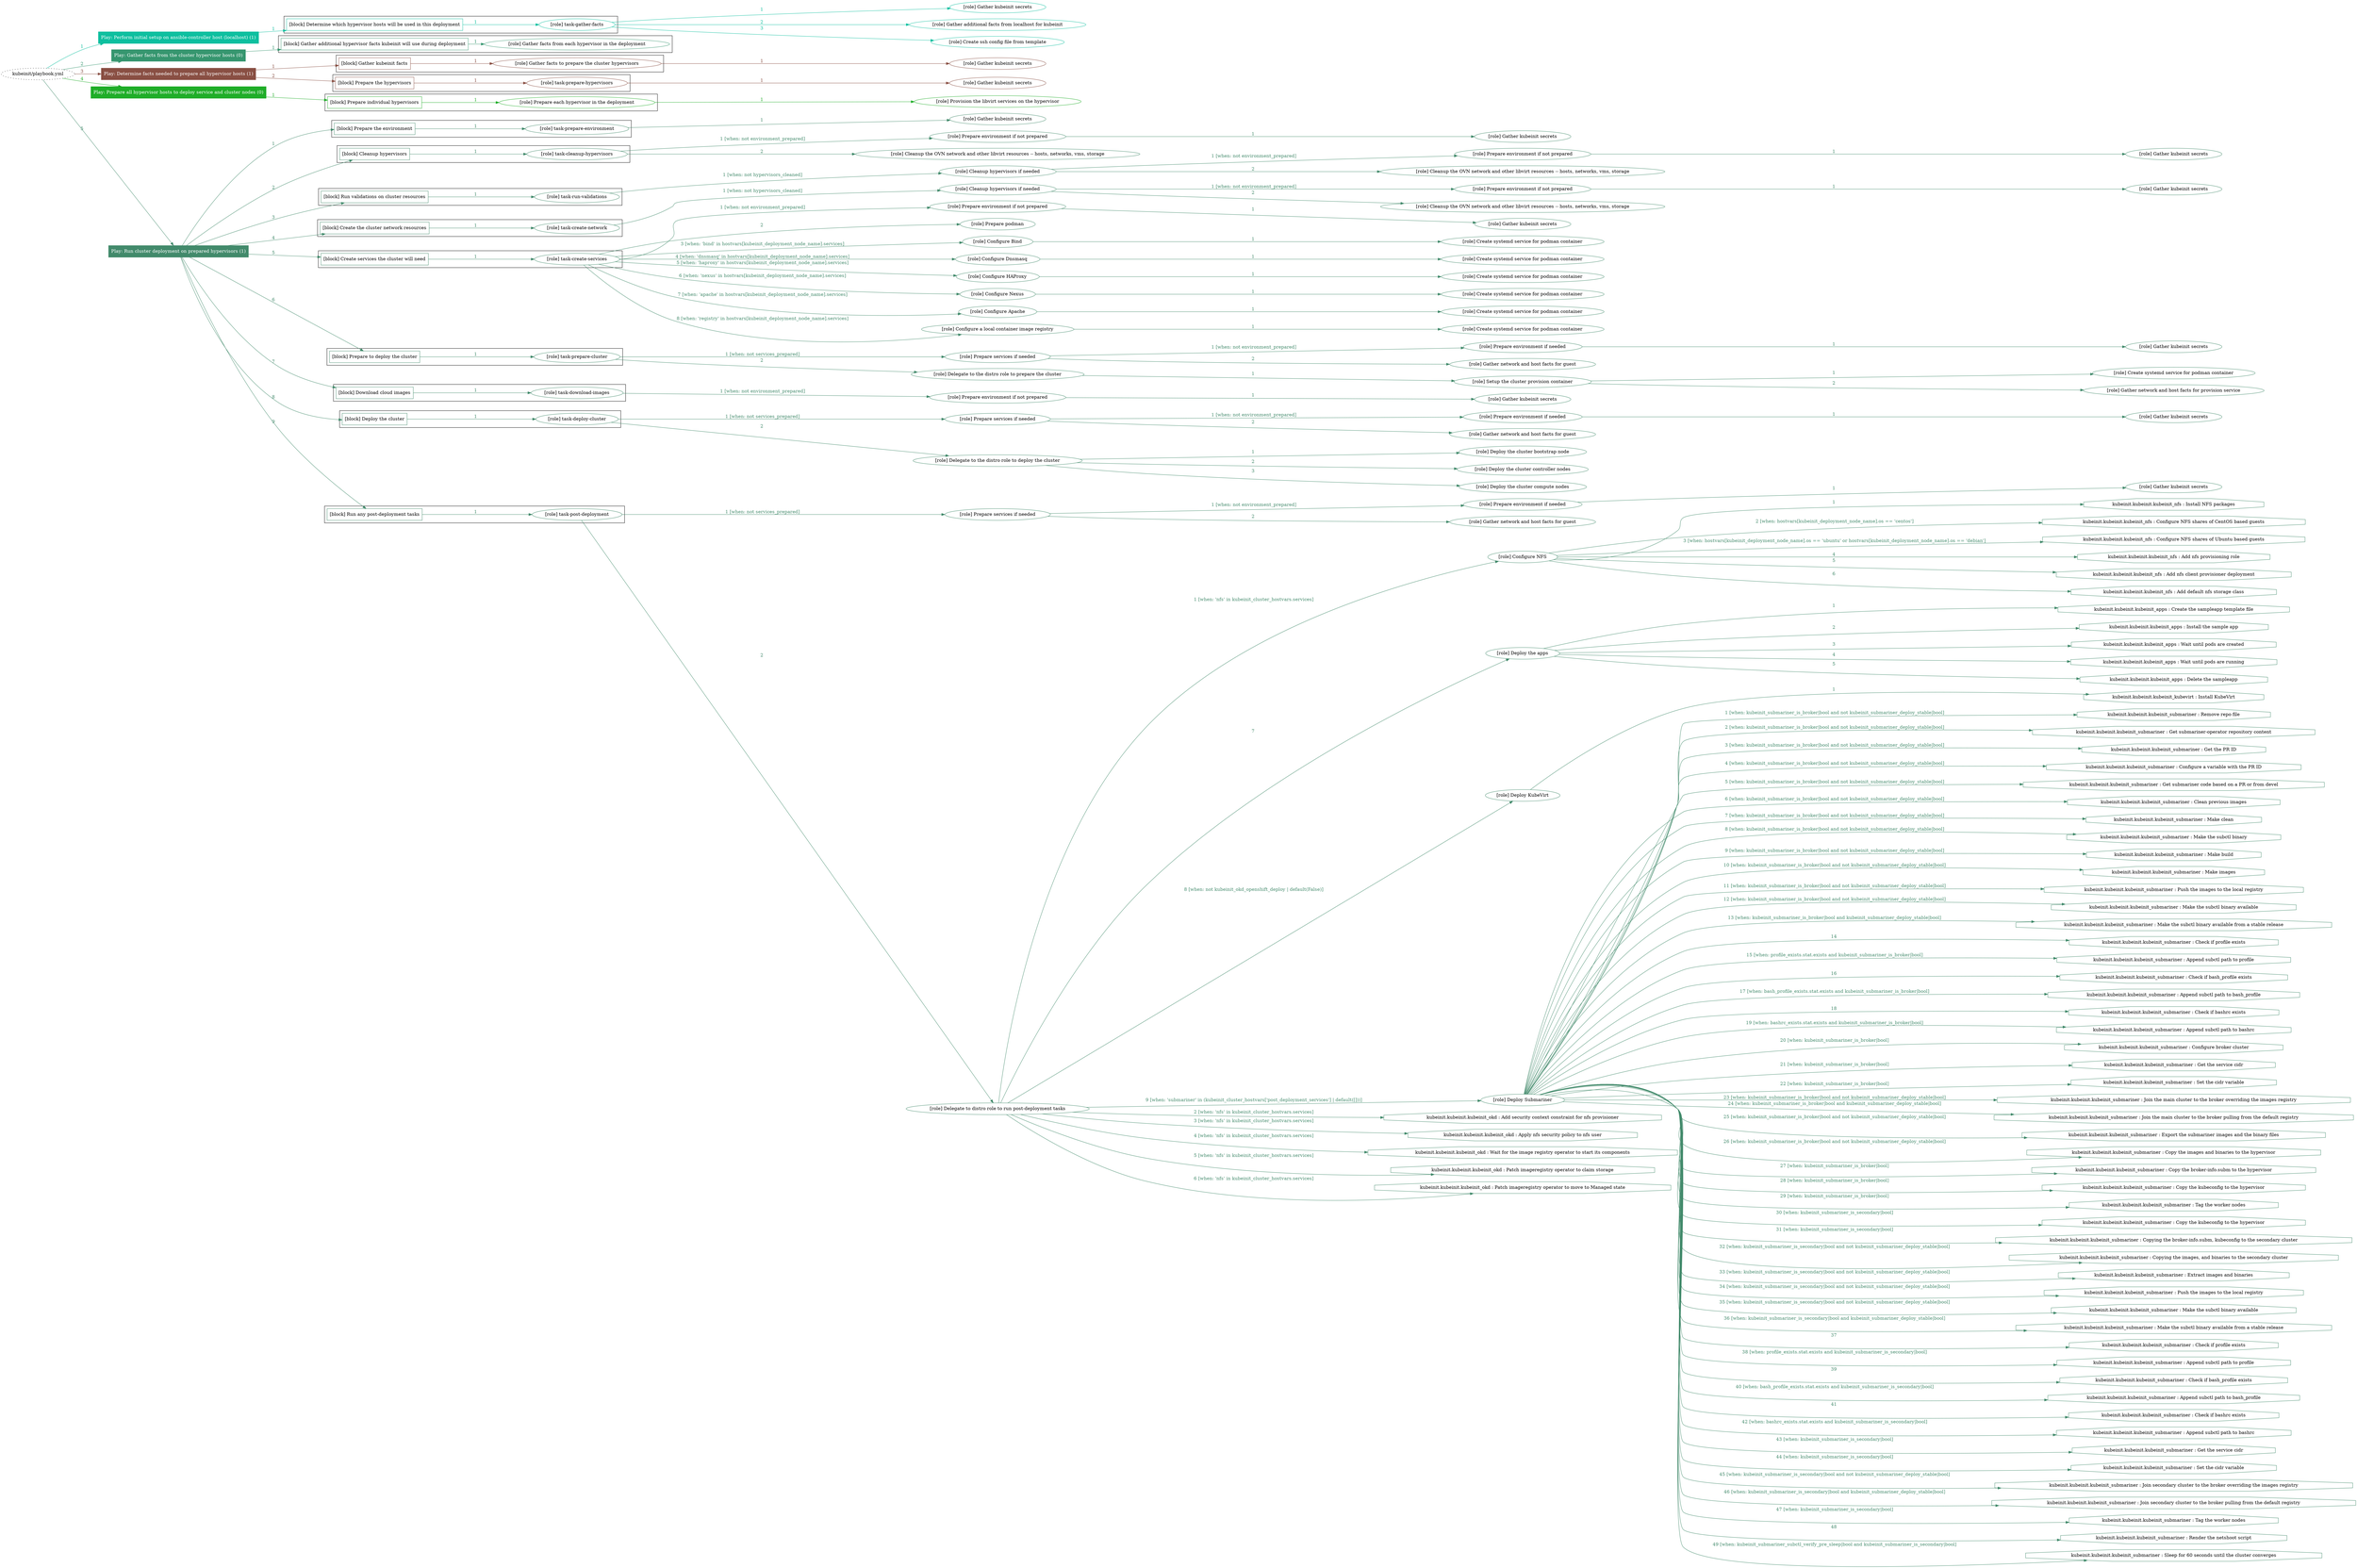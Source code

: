 digraph {
	graph [concentrate=true ordering=in rankdir=LR ratio=fill]
	edge [esep=5 sep=10]
	"kubeinit/playbook.yml" [URL="/home/runner/work/kubeinit/kubeinit/kubeinit/playbook.yml" id=playbook_fa98d4dc style=dotted]
	play_60e0e051 [label="Play: Perform initial setup on ansible-controller host (localhost) (1)" URL="/home/runner/work/kubeinit/kubeinit/kubeinit/playbook.yml" color="#0dbf9f" fontcolor="#ffffff" id=play_60e0e051 shape=box style=filled tooltip=localhost]
	"kubeinit/playbook.yml" -> play_60e0e051 [label="1 " color="#0dbf9f" fontcolor="#0dbf9f" id=edge_4379d306 labeltooltip="1 " tooltip="1 "]
	subgraph "Gather kubeinit secrets" {
		role_bdd1ad23 [label="[role] Gather kubeinit secrets" URL="/home/runner/.ansible/collections/ansible_collections/kubeinit/kubeinit/roles/kubeinit_prepare/tasks/build_hypervisors_group.yml" color="#0dbf9f" id=role_bdd1ad23 tooltip="Gather kubeinit secrets"]
	}
	subgraph "Gather additional facts from localhost for kubeinit" {
		role_520f510b [label="[role] Gather additional facts from localhost for kubeinit" URL="/home/runner/.ansible/collections/ansible_collections/kubeinit/kubeinit/roles/kubeinit_prepare/tasks/build_hypervisors_group.yml" color="#0dbf9f" id=role_520f510b tooltip="Gather additional facts from localhost for kubeinit"]
	}
	subgraph "Create ssh config file from template" {
		role_f9ba7237 [label="[role] Create ssh config file from template" URL="/home/runner/.ansible/collections/ansible_collections/kubeinit/kubeinit/roles/kubeinit_prepare/tasks/build_hypervisors_group.yml" color="#0dbf9f" id=role_f9ba7237 tooltip="Create ssh config file from template"]
	}
	subgraph "task-gather-facts" {
		role_f7e36c7d [label="[role] task-gather-facts" URL="/home/runner/work/kubeinit/kubeinit/kubeinit/playbook.yml" color="#0dbf9f" id=role_f7e36c7d tooltip="task-gather-facts"]
		role_f7e36c7d -> role_bdd1ad23 [label="1 " color="#0dbf9f" fontcolor="#0dbf9f" id=edge_5b627b29 labeltooltip="1 " tooltip="1 "]
		role_f7e36c7d -> role_520f510b [label="2 " color="#0dbf9f" fontcolor="#0dbf9f" id=edge_98a600f8 labeltooltip="2 " tooltip="2 "]
		role_f7e36c7d -> role_f9ba7237 [label="3 " color="#0dbf9f" fontcolor="#0dbf9f" id=edge_4d5a38c8 labeltooltip="3 " tooltip="3 "]
	}
	subgraph "Play: Perform initial setup on ansible-controller host (localhost) (1)" {
		play_60e0e051 -> block_f324daca [label=1 color="#0dbf9f" fontcolor="#0dbf9f" id=edge_7808ae61 labeltooltip=1 tooltip=1]
		subgraph cluster_block_f324daca {
			block_f324daca [label="[block] Determine which hypervisor hosts will be used in this deployment" URL="/home/runner/work/kubeinit/kubeinit/kubeinit/playbook.yml" color="#0dbf9f" id=block_f324daca labeltooltip="Determine which hypervisor hosts will be used in this deployment" shape=box tooltip="Determine which hypervisor hosts will be used in this deployment"]
			block_f324daca -> role_f7e36c7d [label="1 " color="#0dbf9f" fontcolor="#0dbf9f" id=edge_25a1f23c labeltooltip="1 " tooltip="1 "]
		}
	}
	play_f977cabb [label="Play: Gather facts from the cluster hypervisor hosts (0)" URL="/home/runner/work/kubeinit/kubeinit/kubeinit/playbook.yml" color="#36966f" fontcolor="#ffffff" id=play_f977cabb shape=box style=filled tooltip="Play: Gather facts from the cluster hypervisor hosts (0)"]
	"kubeinit/playbook.yml" -> play_f977cabb [label="2 " color="#36966f" fontcolor="#36966f" id=edge_76b22819 labeltooltip="2 " tooltip="2 "]
	subgraph "Gather facts from each hypervisor in the deployment" {
		role_9841f844 [label="[role] Gather facts from each hypervisor in the deployment" URL="/home/runner/work/kubeinit/kubeinit/kubeinit/playbook.yml" color="#36966f" id=role_9841f844 tooltip="Gather facts from each hypervisor in the deployment"]
	}
	subgraph "Play: Gather facts from the cluster hypervisor hosts (0)" {
		play_f977cabb -> block_39686f27 [label=1 color="#36966f" fontcolor="#36966f" id=edge_d61cfda0 labeltooltip=1 tooltip=1]
		subgraph cluster_block_39686f27 {
			block_39686f27 [label="[block] Gather additional hypervisor facts kubeinit will use during deployment" URL="/home/runner/work/kubeinit/kubeinit/kubeinit/playbook.yml" color="#36966f" id=block_39686f27 labeltooltip="Gather additional hypervisor facts kubeinit will use during deployment" shape=box tooltip="Gather additional hypervisor facts kubeinit will use during deployment"]
			block_39686f27 -> role_9841f844 [label="1 " color="#36966f" fontcolor="#36966f" id=edge_d61b2b58 labeltooltip="1 " tooltip="1 "]
		}
	}
	play_372a6399 [label="Play: Determine facts needed to prepare all hypervisor hosts (1)" URL="/home/runner/work/kubeinit/kubeinit/kubeinit/playbook.yml" color="#894f43" fontcolor="#ffffff" id=play_372a6399 shape=box style=filled tooltip=localhost]
	"kubeinit/playbook.yml" -> play_372a6399 [label="3 " color="#894f43" fontcolor="#894f43" id=edge_8fc93aed labeltooltip="3 " tooltip="3 "]
	subgraph "Gather kubeinit secrets" {
		role_6b779077 [label="[role] Gather kubeinit secrets" URL="/home/runner/.ansible/collections/ansible_collections/kubeinit/kubeinit/roles/kubeinit_prepare/tasks/gather_kubeinit_facts.yml" color="#894f43" id=role_6b779077 tooltip="Gather kubeinit secrets"]
	}
	subgraph "Gather facts to prepare the cluster hypervisors" {
		role_0146ad56 [label="[role] Gather facts to prepare the cluster hypervisors" URL="/home/runner/work/kubeinit/kubeinit/kubeinit/playbook.yml" color="#894f43" id=role_0146ad56 tooltip="Gather facts to prepare the cluster hypervisors"]
		role_0146ad56 -> role_6b779077 [label="1 " color="#894f43" fontcolor="#894f43" id=edge_e3cce080 labeltooltip="1 " tooltip="1 "]
	}
	subgraph "Gather kubeinit secrets" {
		role_8d181099 [label="[role] Gather kubeinit secrets" URL="/home/runner/.ansible/collections/ansible_collections/kubeinit/kubeinit/roles/kubeinit_prepare/tasks/gather_kubeinit_facts.yml" color="#894f43" id=role_8d181099 tooltip="Gather kubeinit secrets"]
	}
	subgraph "task-prepare-hypervisors" {
		role_0fc11c87 [label="[role] task-prepare-hypervisors" URL="/home/runner/work/kubeinit/kubeinit/kubeinit/playbook.yml" color="#894f43" id=role_0fc11c87 tooltip="task-prepare-hypervisors"]
		role_0fc11c87 -> role_8d181099 [label="1 " color="#894f43" fontcolor="#894f43" id=edge_685360fa labeltooltip="1 " tooltip="1 "]
	}
	subgraph "Play: Determine facts needed to prepare all hypervisor hosts (1)" {
		play_372a6399 -> block_ceb5de8e [label=1 color="#894f43" fontcolor="#894f43" id=edge_28214da3 labeltooltip=1 tooltip=1]
		subgraph cluster_block_ceb5de8e {
			block_ceb5de8e [label="[block] Gather kubeinit facts" URL="/home/runner/work/kubeinit/kubeinit/kubeinit/playbook.yml" color="#894f43" id=block_ceb5de8e labeltooltip="Gather kubeinit facts" shape=box tooltip="Gather kubeinit facts"]
			block_ceb5de8e -> role_0146ad56 [label="1 " color="#894f43" fontcolor="#894f43" id=edge_1940cf09 labeltooltip="1 " tooltip="1 "]
		}
		play_372a6399 -> block_7cb6b85b [label=2 color="#894f43" fontcolor="#894f43" id=edge_58e44633 labeltooltip=2 tooltip=2]
		subgraph cluster_block_7cb6b85b {
			block_7cb6b85b [label="[block] Prepare the hypervisors" URL="/home/runner/work/kubeinit/kubeinit/kubeinit/playbook.yml" color="#894f43" id=block_7cb6b85b labeltooltip="Prepare the hypervisors" shape=box tooltip="Prepare the hypervisors"]
			block_7cb6b85b -> role_0fc11c87 [label="1 " color="#894f43" fontcolor="#894f43" id=edge_c6d738ba labeltooltip="1 " tooltip="1 "]
		}
	}
	play_0d82a88b [label="Play: Prepare all hypervisor hosts to deploy service and cluster nodes (0)" URL="/home/runner/work/kubeinit/kubeinit/kubeinit/playbook.yml" color="#1fad28" fontcolor="#ffffff" id=play_0d82a88b shape=box style=filled tooltip="Play: Prepare all hypervisor hosts to deploy service and cluster nodes (0)"]
	"kubeinit/playbook.yml" -> play_0d82a88b [label="4 " color="#1fad28" fontcolor="#1fad28" id=edge_2759de0c labeltooltip="4 " tooltip="4 "]
	subgraph "Provision the libvirt services on the hypervisor" {
		role_e0e20770 [label="[role] Provision the libvirt services on the hypervisor" URL="/home/runner/.ansible/collections/ansible_collections/kubeinit/kubeinit/roles/kubeinit_prepare/tasks/prepare_hypervisor.yml" color="#1fad28" id=role_e0e20770 tooltip="Provision the libvirt services on the hypervisor"]
	}
	subgraph "Prepare each hypervisor in the deployment" {
		role_cdbd6756 [label="[role] Prepare each hypervisor in the deployment" URL="/home/runner/work/kubeinit/kubeinit/kubeinit/playbook.yml" color="#1fad28" id=role_cdbd6756 tooltip="Prepare each hypervisor in the deployment"]
		role_cdbd6756 -> role_e0e20770 [label="1 " color="#1fad28" fontcolor="#1fad28" id=edge_b2a7a777 labeltooltip="1 " tooltip="1 "]
	}
	subgraph "Play: Prepare all hypervisor hosts to deploy service and cluster nodes (0)" {
		play_0d82a88b -> block_9ab43df7 [label=1 color="#1fad28" fontcolor="#1fad28" id=edge_7681f151 labeltooltip=1 tooltip=1]
		subgraph cluster_block_9ab43df7 {
			block_9ab43df7 [label="[block] Prepare individual hypervisors" URL="/home/runner/work/kubeinit/kubeinit/kubeinit/playbook.yml" color="#1fad28" id=block_9ab43df7 labeltooltip="Prepare individual hypervisors" shape=box tooltip="Prepare individual hypervisors"]
			block_9ab43df7 -> role_cdbd6756 [label="1 " color="#1fad28" fontcolor="#1fad28" id=edge_58ce936d labeltooltip="1 " tooltip="1 "]
		}
	}
	play_67ec12c4 [label="Play: Run cluster deployment on prepared hypervisors (1)" URL="/home/runner/work/kubeinit/kubeinit/kubeinit/playbook.yml" color="#428a6b" fontcolor="#ffffff" id=play_67ec12c4 shape=box style=filled tooltip=localhost]
	"kubeinit/playbook.yml" -> play_67ec12c4 [label="5 " color="#428a6b" fontcolor="#428a6b" id=edge_f4b0124d labeltooltip="5 " tooltip="5 "]
	subgraph "Gather kubeinit secrets" {
		role_23b5e325 [label="[role] Gather kubeinit secrets" URL="/home/runner/.ansible/collections/ansible_collections/kubeinit/kubeinit/roles/kubeinit_prepare/tasks/gather_kubeinit_facts.yml" color="#428a6b" id=role_23b5e325 tooltip="Gather kubeinit secrets"]
	}
	subgraph "task-prepare-environment" {
		role_dd9d2850 [label="[role] task-prepare-environment" URL="/home/runner/work/kubeinit/kubeinit/kubeinit/playbook.yml" color="#428a6b" id=role_dd9d2850 tooltip="task-prepare-environment"]
		role_dd9d2850 -> role_23b5e325 [label="1 " color="#428a6b" fontcolor="#428a6b" id=edge_7bf686b7 labeltooltip="1 " tooltip="1 "]
	}
	subgraph "Gather kubeinit secrets" {
		role_eca00ebe [label="[role] Gather kubeinit secrets" URL="/home/runner/.ansible/collections/ansible_collections/kubeinit/kubeinit/roles/kubeinit_prepare/tasks/gather_kubeinit_facts.yml" color="#428a6b" id=role_eca00ebe tooltip="Gather kubeinit secrets"]
	}
	subgraph "Prepare environment if not prepared" {
		role_573a9a1e [label="[role] Prepare environment if not prepared" URL="/home/runner/.ansible/collections/ansible_collections/kubeinit/kubeinit/roles/kubeinit_prepare/tasks/cleanup_hypervisors.yml" color="#428a6b" id=role_573a9a1e tooltip="Prepare environment if not prepared"]
		role_573a9a1e -> role_eca00ebe [label="1 " color="#428a6b" fontcolor="#428a6b" id=edge_65dd3182 labeltooltip="1 " tooltip="1 "]
	}
	subgraph "Cleanup the OVN network and other libvirt resources -- hosts, networks, vms, storage" {
		role_d2a822d7 [label="[role] Cleanup the OVN network and other libvirt resources -- hosts, networks, vms, storage" URL="/home/runner/.ansible/collections/ansible_collections/kubeinit/kubeinit/roles/kubeinit_prepare/tasks/cleanup_hypervisors.yml" color="#428a6b" id=role_d2a822d7 tooltip="Cleanup the OVN network and other libvirt resources -- hosts, networks, vms, storage"]
	}
	subgraph "task-cleanup-hypervisors" {
		role_45f561ed [label="[role] task-cleanup-hypervisors" URL="/home/runner/work/kubeinit/kubeinit/kubeinit/playbook.yml" color="#428a6b" id=role_45f561ed tooltip="task-cleanup-hypervisors"]
		role_45f561ed -> role_573a9a1e [label="1 [when: not environment_prepared]" color="#428a6b" fontcolor="#428a6b" id=edge_40dc5db7 labeltooltip="1 [when: not environment_prepared]" tooltip="1 [when: not environment_prepared]"]
		role_45f561ed -> role_d2a822d7 [label="2 " color="#428a6b" fontcolor="#428a6b" id=edge_15050f9d labeltooltip="2 " tooltip="2 "]
	}
	subgraph "Gather kubeinit secrets" {
		role_2803d5b1 [label="[role] Gather kubeinit secrets" URL="/home/runner/.ansible/collections/ansible_collections/kubeinit/kubeinit/roles/kubeinit_prepare/tasks/gather_kubeinit_facts.yml" color="#428a6b" id=role_2803d5b1 tooltip="Gather kubeinit secrets"]
	}
	subgraph "Prepare environment if not prepared" {
		role_6ef88d31 [label="[role] Prepare environment if not prepared" URL="/home/runner/.ansible/collections/ansible_collections/kubeinit/kubeinit/roles/kubeinit_prepare/tasks/cleanup_hypervisors.yml" color="#428a6b" id=role_6ef88d31 tooltip="Prepare environment if not prepared"]
		role_6ef88d31 -> role_2803d5b1 [label="1 " color="#428a6b" fontcolor="#428a6b" id=edge_9adaa71a labeltooltip="1 " tooltip="1 "]
	}
	subgraph "Cleanup the OVN network and other libvirt resources -- hosts, networks, vms, storage" {
		role_f5c86c0d [label="[role] Cleanup the OVN network and other libvirt resources -- hosts, networks, vms, storage" URL="/home/runner/.ansible/collections/ansible_collections/kubeinit/kubeinit/roles/kubeinit_prepare/tasks/cleanup_hypervisors.yml" color="#428a6b" id=role_f5c86c0d tooltip="Cleanup the OVN network and other libvirt resources -- hosts, networks, vms, storage"]
	}
	subgraph "Cleanup hypervisors if needed" {
		role_3a59df3a [label="[role] Cleanup hypervisors if needed" URL="/home/runner/.ansible/collections/ansible_collections/kubeinit/kubeinit/roles/kubeinit_validations/tasks/main.yml" color="#428a6b" id=role_3a59df3a tooltip="Cleanup hypervisors if needed"]
		role_3a59df3a -> role_6ef88d31 [label="1 [when: not environment_prepared]" color="#428a6b" fontcolor="#428a6b" id=edge_ba5700ce labeltooltip="1 [when: not environment_prepared]" tooltip="1 [when: not environment_prepared]"]
		role_3a59df3a -> role_f5c86c0d [label="2 " color="#428a6b" fontcolor="#428a6b" id=edge_929c5643 labeltooltip="2 " tooltip="2 "]
	}
	subgraph "task-run-validations" {
		role_bc576357 [label="[role] task-run-validations" URL="/home/runner/work/kubeinit/kubeinit/kubeinit/playbook.yml" color="#428a6b" id=role_bc576357 tooltip="task-run-validations"]
		role_bc576357 -> role_3a59df3a [label="1 [when: not hypervisors_cleaned]" color="#428a6b" fontcolor="#428a6b" id=edge_99dede9b labeltooltip="1 [when: not hypervisors_cleaned]" tooltip="1 [when: not hypervisors_cleaned]"]
	}
	subgraph "Gather kubeinit secrets" {
		role_b7d8e140 [label="[role] Gather kubeinit secrets" URL="/home/runner/.ansible/collections/ansible_collections/kubeinit/kubeinit/roles/kubeinit_prepare/tasks/gather_kubeinit_facts.yml" color="#428a6b" id=role_b7d8e140 tooltip="Gather kubeinit secrets"]
	}
	subgraph "Prepare environment if not prepared" {
		role_8a622bc1 [label="[role] Prepare environment if not prepared" URL="/home/runner/.ansible/collections/ansible_collections/kubeinit/kubeinit/roles/kubeinit_prepare/tasks/cleanup_hypervisors.yml" color="#428a6b" id=role_8a622bc1 tooltip="Prepare environment if not prepared"]
		role_8a622bc1 -> role_b7d8e140 [label="1 " color="#428a6b" fontcolor="#428a6b" id=edge_b617f78f labeltooltip="1 " tooltip="1 "]
	}
	subgraph "Cleanup the OVN network and other libvirt resources -- hosts, networks, vms, storage" {
		role_01473486 [label="[role] Cleanup the OVN network and other libvirt resources -- hosts, networks, vms, storage" URL="/home/runner/.ansible/collections/ansible_collections/kubeinit/kubeinit/roles/kubeinit_prepare/tasks/cleanup_hypervisors.yml" color="#428a6b" id=role_01473486 tooltip="Cleanup the OVN network and other libvirt resources -- hosts, networks, vms, storage"]
	}
	subgraph "Cleanup hypervisors if needed" {
		role_0f754993 [label="[role] Cleanup hypervisors if needed" URL="/home/runner/.ansible/collections/ansible_collections/kubeinit/kubeinit/roles/kubeinit_libvirt/tasks/create_network.yml" color="#428a6b" id=role_0f754993 tooltip="Cleanup hypervisors if needed"]
		role_0f754993 -> role_8a622bc1 [label="1 [when: not environment_prepared]" color="#428a6b" fontcolor="#428a6b" id=edge_d896ebe3 labeltooltip="1 [when: not environment_prepared]" tooltip="1 [when: not environment_prepared]"]
		role_0f754993 -> role_01473486 [label="2 " color="#428a6b" fontcolor="#428a6b" id=edge_c2698b0f labeltooltip="2 " tooltip="2 "]
	}
	subgraph "task-create-network" {
		role_d615580d [label="[role] task-create-network" URL="/home/runner/work/kubeinit/kubeinit/kubeinit/playbook.yml" color="#428a6b" id=role_d615580d tooltip="task-create-network"]
		role_d615580d -> role_0f754993 [label="1 [when: not hypervisors_cleaned]" color="#428a6b" fontcolor="#428a6b" id=edge_290ff7e1 labeltooltip="1 [when: not hypervisors_cleaned]" tooltip="1 [when: not hypervisors_cleaned]"]
	}
	subgraph "Gather kubeinit secrets" {
		role_b97d53c0 [label="[role] Gather kubeinit secrets" URL="/home/runner/.ansible/collections/ansible_collections/kubeinit/kubeinit/roles/kubeinit_prepare/tasks/gather_kubeinit_facts.yml" color="#428a6b" id=role_b97d53c0 tooltip="Gather kubeinit secrets"]
	}
	subgraph "Prepare environment if not prepared" {
		role_4783f94b [label="[role] Prepare environment if not prepared" URL="/home/runner/.ansible/collections/ansible_collections/kubeinit/kubeinit/roles/kubeinit_services/tasks/main.yml" color="#428a6b" id=role_4783f94b tooltip="Prepare environment if not prepared"]
		role_4783f94b -> role_b97d53c0 [label="1 " color="#428a6b" fontcolor="#428a6b" id=edge_0c55a2d9 labeltooltip="1 " tooltip="1 "]
	}
	subgraph "Prepare podman" {
		role_37de0700 [label="[role] Prepare podman" URL="/home/runner/.ansible/collections/ansible_collections/kubeinit/kubeinit/roles/kubeinit_services/tasks/00_create_service_pod.yml" color="#428a6b" id=role_37de0700 tooltip="Prepare podman"]
	}
	subgraph "Create systemd service for podman container" {
		role_aec25c55 [label="[role] Create systemd service for podman container" URL="/home/runner/.ansible/collections/ansible_collections/kubeinit/kubeinit/roles/kubeinit_bind/tasks/main.yml" color="#428a6b" id=role_aec25c55 tooltip="Create systemd service for podman container"]
	}
	subgraph "Configure Bind" {
		role_be594719 [label="[role] Configure Bind" URL="/home/runner/.ansible/collections/ansible_collections/kubeinit/kubeinit/roles/kubeinit_services/tasks/start_services_containers.yml" color="#428a6b" id=role_be594719 tooltip="Configure Bind"]
		role_be594719 -> role_aec25c55 [label="1 " color="#428a6b" fontcolor="#428a6b" id=edge_c5608293 labeltooltip="1 " tooltip="1 "]
	}
	subgraph "Create systemd service for podman container" {
		role_24f21e2e [label="[role] Create systemd service for podman container" URL="/home/runner/.ansible/collections/ansible_collections/kubeinit/kubeinit/roles/kubeinit_dnsmasq/tasks/main.yml" color="#428a6b" id=role_24f21e2e tooltip="Create systemd service for podman container"]
	}
	subgraph "Configure Dnsmasq" {
		role_b1cec3e8 [label="[role] Configure Dnsmasq" URL="/home/runner/.ansible/collections/ansible_collections/kubeinit/kubeinit/roles/kubeinit_services/tasks/start_services_containers.yml" color="#428a6b" id=role_b1cec3e8 tooltip="Configure Dnsmasq"]
		role_b1cec3e8 -> role_24f21e2e [label="1 " color="#428a6b" fontcolor="#428a6b" id=edge_dce6b78c labeltooltip="1 " tooltip="1 "]
	}
	subgraph "Create systemd service for podman container" {
		role_c271f5cf [label="[role] Create systemd service for podman container" URL="/home/runner/.ansible/collections/ansible_collections/kubeinit/kubeinit/roles/kubeinit_haproxy/tasks/main.yml" color="#428a6b" id=role_c271f5cf tooltip="Create systemd service for podman container"]
	}
	subgraph "Configure HAProxy" {
		role_feaf8020 [label="[role] Configure HAProxy" URL="/home/runner/.ansible/collections/ansible_collections/kubeinit/kubeinit/roles/kubeinit_services/tasks/start_services_containers.yml" color="#428a6b" id=role_feaf8020 tooltip="Configure HAProxy"]
		role_feaf8020 -> role_c271f5cf [label="1 " color="#428a6b" fontcolor="#428a6b" id=edge_9d83fc30 labeltooltip="1 " tooltip="1 "]
	}
	subgraph "Create systemd service for podman container" {
		role_c387f799 [label="[role] Create systemd service for podman container" URL="/home/runner/.ansible/collections/ansible_collections/kubeinit/kubeinit/roles/kubeinit_nexus/tasks/main.yml" color="#428a6b" id=role_c387f799 tooltip="Create systemd service for podman container"]
	}
	subgraph "Configure Nexus" {
		role_e78d8f8c [label="[role] Configure Nexus" URL="/home/runner/.ansible/collections/ansible_collections/kubeinit/kubeinit/roles/kubeinit_services/tasks/start_services_containers.yml" color="#428a6b" id=role_e78d8f8c tooltip="Configure Nexus"]
		role_e78d8f8c -> role_c387f799 [label="1 " color="#428a6b" fontcolor="#428a6b" id=edge_8faa048b labeltooltip="1 " tooltip="1 "]
	}
	subgraph "Create systemd service for podman container" {
		role_c5ad97f1 [label="[role] Create systemd service for podman container" URL="/home/runner/.ansible/collections/ansible_collections/kubeinit/kubeinit/roles/kubeinit_apache/tasks/main.yml" color="#428a6b" id=role_c5ad97f1 tooltip="Create systemd service for podman container"]
	}
	subgraph "Configure Apache" {
		role_738a98fb [label="[role] Configure Apache" URL="/home/runner/.ansible/collections/ansible_collections/kubeinit/kubeinit/roles/kubeinit_services/tasks/start_services_containers.yml" color="#428a6b" id=role_738a98fb tooltip="Configure Apache"]
		role_738a98fb -> role_c5ad97f1 [label="1 " color="#428a6b" fontcolor="#428a6b" id=edge_8e13bb3a labeltooltip="1 " tooltip="1 "]
	}
	subgraph "Create systemd service for podman container" {
		role_e5f8e028 [label="[role] Create systemd service for podman container" URL="/home/runner/.ansible/collections/ansible_collections/kubeinit/kubeinit/roles/kubeinit_registry/tasks/main.yml" color="#428a6b" id=role_e5f8e028 tooltip="Create systemd service for podman container"]
	}
	subgraph "Configure a local container image registry" {
		role_ae7c6570 [label="[role] Configure a local container image registry" URL="/home/runner/.ansible/collections/ansible_collections/kubeinit/kubeinit/roles/kubeinit_services/tasks/start_services_containers.yml" color="#428a6b" id=role_ae7c6570 tooltip="Configure a local container image registry"]
		role_ae7c6570 -> role_e5f8e028 [label="1 " color="#428a6b" fontcolor="#428a6b" id=edge_0dea95d4 labeltooltip="1 " tooltip="1 "]
	}
	subgraph "task-create-services" {
		role_02fcac20 [label="[role] task-create-services" URL="/home/runner/work/kubeinit/kubeinit/kubeinit/playbook.yml" color="#428a6b" id=role_02fcac20 tooltip="task-create-services"]
		role_02fcac20 -> role_4783f94b [label="1 [when: not environment_prepared]" color="#428a6b" fontcolor="#428a6b" id=edge_a9982aa7 labeltooltip="1 [when: not environment_prepared]" tooltip="1 [when: not environment_prepared]"]
		role_02fcac20 -> role_37de0700 [label="2 " color="#428a6b" fontcolor="#428a6b" id=edge_f7987572 labeltooltip="2 " tooltip="2 "]
		role_02fcac20 -> role_be594719 [label="3 [when: 'bind' in hostvars[kubeinit_deployment_node_name].services]" color="#428a6b" fontcolor="#428a6b" id=edge_2f5a1fdf labeltooltip="3 [when: 'bind' in hostvars[kubeinit_deployment_node_name].services]" tooltip="3 [when: 'bind' in hostvars[kubeinit_deployment_node_name].services]"]
		role_02fcac20 -> role_b1cec3e8 [label="4 [when: 'dnsmasq' in hostvars[kubeinit_deployment_node_name].services]" color="#428a6b" fontcolor="#428a6b" id=edge_706b3cce labeltooltip="4 [when: 'dnsmasq' in hostvars[kubeinit_deployment_node_name].services]" tooltip="4 [when: 'dnsmasq' in hostvars[kubeinit_deployment_node_name].services]"]
		role_02fcac20 -> role_feaf8020 [label="5 [when: 'haproxy' in hostvars[kubeinit_deployment_node_name].services]" color="#428a6b" fontcolor="#428a6b" id=edge_86119b5e labeltooltip="5 [when: 'haproxy' in hostvars[kubeinit_deployment_node_name].services]" tooltip="5 [when: 'haproxy' in hostvars[kubeinit_deployment_node_name].services]"]
		role_02fcac20 -> role_e78d8f8c [label="6 [when: 'nexus' in hostvars[kubeinit_deployment_node_name].services]" color="#428a6b" fontcolor="#428a6b" id=edge_e8699ad5 labeltooltip="6 [when: 'nexus' in hostvars[kubeinit_deployment_node_name].services]" tooltip="6 [when: 'nexus' in hostvars[kubeinit_deployment_node_name].services]"]
		role_02fcac20 -> role_738a98fb [label="7 [when: 'apache' in hostvars[kubeinit_deployment_node_name].services]" color="#428a6b" fontcolor="#428a6b" id=edge_e760c135 labeltooltip="7 [when: 'apache' in hostvars[kubeinit_deployment_node_name].services]" tooltip="7 [when: 'apache' in hostvars[kubeinit_deployment_node_name].services]"]
		role_02fcac20 -> role_ae7c6570 [label="8 [when: 'registry' in hostvars[kubeinit_deployment_node_name].services]" color="#428a6b" fontcolor="#428a6b" id=edge_65da1362 labeltooltip="8 [when: 'registry' in hostvars[kubeinit_deployment_node_name].services]" tooltip="8 [when: 'registry' in hostvars[kubeinit_deployment_node_name].services]"]
	}
	subgraph "Gather kubeinit secrets" {
		role_eb904acf [label="[role] Gather kubeinit secrets" URL="/home/runner/.ansible/collections/ansible_collections/kubeinit/kubeinit/roles/kubeinit_prepare/tasks/gather_kubeinit_facts.yml" color="#428a6b" id=role_eb904acf tooltip="Gather kubeinit secrets"]
	}
	subgraph "Prepare environment if needed" {
		role_8822ceb5 [label="[role] Prepare environment if needed" URL="/home/runner/.ansible/collections/ansible_collections/kubeinit/kubeinit/roles/kubeinit_services/tasks/prepare_services.yml" color="#428a6b" id=role_8822ceb5 tooltip="Prepare environment if needed"]
		role_8822ceb5 -> role_eb904acf [label="1 " color="#428a6b" fontcolor="#428a6b" id=edge_d73ab4b4 labeltooltip="1 " tooltip="1 "]
	}
	subgraph "Gather network and host facts for guest" {
		role_64264b1e [label="[role] Gather network and host facts for guest" URL="/home/runner/.ansible/collections/ansible_collections/kubeinit/kubeinit/roles/kubeinit_services/tasks/prepare_services.yml" color="#428a6b" id=role_64264b1e tooltip="Gather network and host facts for guest"]
	}
	subgraph "Prepare services if needed" {
		role_90be54cc [label="[role] Prepare services if needed" URL="/home/runner/.ansible/collections/ansible_collections/kubeinit/kubeinit/roles/kubeinit_prepare/tasks/prepare_cluster.yml" color="#428a6b" id=role_90be54cc tooltip="Prepare services if needed"]
		role_90be54cc -> role_8822ceb5 [label="1 [when: not environment_prepared]" color="#428a6b" fontcolor="#428a6b" id=edge_a3e62384 labeltooltip="1 [when: not environment_prepared]" tooltip="1 [when: not environment_prepared]"]
		role_90be54cc -> role_64264b1e [label="2 " color="#428a6b" fontcolor="#428a6b" id=edge_172ee56b labeltooltip="2 " tooltip="2 "]
	}
	subgraph "Create systemd service for podman container" {
		role_e3add0ea [label="[role] Create systemd service for podman container" URL="/home/runner/.ansible/collections/ansible_collections/kubeinit/kubeinit/roles/kubeinit_services/tasks/create_provision_container.yml" color="#428a6b" id=role_e3add0ea tooltip="Create systemd service for podman container"]
	}
	subgraph "Gather network and host facts for provision service" {
		role_9d09b709 [label="[role] Gather network and host facts for provision service" URL="/home/runner/.ansible/collections/ansible_collections/kubeinit/kubeinit/roles/kubeinit_services/tasks/create_provision_container.yml" color="#428a6b" id=role_9d09b709 tooltip="Gather network and host facts for provision service"]
	}
	subgraph "Setup the cluster provision container" {
		role_7ebf24b3 [label="[role] Setup the cluster provision container" URL="/home/runner/.ansible/collections/ansible_collections/kubeinit/kubeinit/roles/kubeinit_okd/tasks/prepare_cluster.yml" color="#428a6b" id=role_7ebf24b3 tooltip="Setup the cluster provision container"]
		role_7ebf24b3 -> role_e3add0ea [label="1 " color="#428a6b" fontcolor="#428a6b" id=edge_8569551c labeltooltip="1 " tooltip="1 "]
		role_7ebf24b3 -> role_9d09b709 [label="2 " color="#428a6b" fontcolor="#428a6b" id=edge_5ac2d0d9 labeltooltip="2 " tooltip="2 "]
	}
	subgraph "Delegate to the distro role to prepare the cluster" {
		role_ec74ac3c [label="[role] Delegate to the distro role to prepare the cluster" URL="/home/runner/.ansible/collections/ansible_collections/kubeinit/kubeinit/roles/kubeinit_prepare/tasks/prepare_cluster.yml" color="#428a6b" id=role_ec74ac3c tooltip="Delegate to the distro role to prepare the cluster"]
		role_ec74ac3c -> role_7ebf24b3 [label="1 " color="#428a6b" fontcolor="#428a6b" id=edge_938b3974 labeltooltip="1 " tooltip="1 "]
	}
	subgraph "task-prepare-cluster" {
		role_3220c81d [label="[role] task-prepare-cluster" URL="/home/runner/work/kubeinit/kubeinit/kubeinit/playbook.yml" color="#428a6b" id=role_3220c81d tooltip="task-prepare-cluster"]
		role_3220c81d -> role_90be54cc [label="1 [when: not services_prepared]" color="#428a6b" fontcolor="#428a6b" id=edge_eb28bbe3 labeltooltip="1 [when: not services_prepared]" tooltip="1 [when: not services_prepared]"]
		role_3220c81d -> role_ec74ac3c [label="2 " color="#428a6b" fontcolor="#428a6b" id=edge_cf28cb39 labeltooltip="2 " tooltip="2 "]
	}
	subgraph "Gather kubeinit secrets" {
		role_e1d2024a [label="[role] Gather kubeinit secrets" URL="/home/runner/.ansible/collections/ansible_collections/kubeinit/kubeinit/roles/kubeinit_prepare/tasks/gather_kubeinit_facts.yml" color="#428a6b" id=role_e1d2024a tooltip="Gather kubeinit secrets"]
	}
	subgraph "Prepare environment if not prepared" {
		role_ab5d47f6 [label="[role] Prepare environment if not prepared" URL="/home/runner/.ansible/collections/ansible_collections/kubeinit/kubeinit/roles/kubeinit_libvirt/tasks/download_cloud_images.yml" color="#428a6b" id=role_ab5d47f6 tooltip="Prepare environment if not prepared"]
		role_ab5d47f6 -> role_e1d2024a [label="1 " color="#428a6b" fontcolor="#428a6b" id=edge_8c161e7e labeltooltip="1 " tooltip="1 "]
	}
	subgraph "task-download-images" {
		role_2ebc92ee [label="[role] task-download-images" URL="/home/runner/work/kubeinit/kubeinit/kubeinit/playbook.yml" color="#428a6b" id=role_2ebc92ee tooltip="task-download-images"]
		role_2ebc92ee -> role_ab5d47f6 [label="1 [when: not environment_prepared]" color="#428a6b" fontcolor="#428a6b" id=edge_f8fe8ae9 labeltooltip="1 [when: not environment_prepared]" tooltip="1 [when: not environment_prepared]"]
	}
	subgraph "Gather kubeinit secrets" {
		role_bebd96bb [label="[role] Gather kubeinit secrets" URL="/home/runner/.ansible/collections/ansible_collections/kubeinit/kubeinit/roles/kubeinit_prepare/tasks/gather_kubeinit_facts.yml" color="#428a6b" id=role_bebd96bb tooltip="Gather kubeinit secrets"]
	}
	subgraph "Prepare environment if needed" {
		role_57379439 [label="[role] Prepare environment if needed" URL="/home/runner/.ansible/collections/ansible_collections/kubeinit/kubeinit/roles/kubeinit_services/tasks/prepare_services.yml" color="#428a6b" id=role_57379439 tooltip="Prepare environment if needed"]
		role_57379439 -> role_bebd96bb [label="1 " color="#428a6b" fontcolor="#428a6b" id=edge_1c320060 labeltooltip="1 " tooltip="1 "]
	}
	subgraph "Gather network and host facts for guest" {
		role_f873d4df [label="[role] Gather network and host facts for guest" URL="/home/runner/.ansible/collections/ansible_collections/kubeinit/kubeinit/roles/kubeinit_services/tasks/prepare_services.yml" color="#428a6b" id=role_f873d4df tooltip="Gather network and host facts for guest"]
	}
	subgraph "Prepare services if needed" {
		role_246d6bc4 [label="[role] Prepare services if needed" URL="/home/runner/.ansible/collections/ansible_collections/kubeinit/kubeinit/roles/kubeinit_prepare/tasks/deploy_cluster.yml" color="#428a6b" id=role_246d6bc4 tooltip="Prepare services if needed"]
		role_246d6bc4 -> role_57379439 [label="1 [when: not environment_prepared]" color="#428a6b" fontcolor="#428a6b" id=edge_77112621 labeltooltip="1 [when: not environment_prepared]" tooltip="1 [when: not environment_prepared]"]
		role_246d6bc4 -> role_f873d4df [label="2 " color="#428a6b" fontcolor="#428a6b" id=edge_5ca46144 labeltooltip="2 " tooltip="2 "]
	}
	subgraph "Deploy the cluster bootstrap node" {
		role_d4c9b4b9 [label="[role] Deploy the cluster bootstrap node" URL="/home/runner/.ansible/collections/ansible_collections/kubeinit/kubeinit/roles/kubeinit_okd/tasks/main.yml" color="#428a6b" id=role_d4c9b4b9 tooltip="Deploy the cluster bootstrap node"]
	}
	subgraph "Deploy the cluster controller nodes" {
		role_77cea3d1 [label="[role] Deploy the cluster controller nodes" URL="/home/runner/.ansible/collections/ansible_collections/kubeinit/kubeinit/roles/kubeinit_okd/tasks/main.yml" color="#428a6b" id=role_77cea3d1 tooltip="Deploy the cluster controller nodes"]
	}
	subgraph "Deploy the cluster compute nodes" {
		role_0f93d06a [label="[role] Deploy the cluster compute nodes" URL="/home/runner/.ansible/collections/ansible_collections/kubeinit/kubeinit/roles/kubeinit_okd/tasks/main.yml" color="#428a6b" id=role_0f93d06a tooltip="Deploy the cluster compute nodes"]
	}
	subgraph "Delegate to the distro role to deploy the cluster" {
		role_d307d5a0 [label="[role] Delegate to the distro role to deploy the cluster" URL="/home/runner/.ansible/collections/ansible_collections/kubeinit/kubeinit/roles/kubeinit_prepare/tasks/deploy_cluster.yml" color="#428a6b" id=role_d307d5a0 tooltip="Delegate to the distro role to deploy the cluster"]
		role_d307d5a0 -> role_d4c9b4b9 [label="1 " color="#428a6b" fontcolor="#428a6b" id=edge_6ad3229a labeltooltip="1 " tooltip="1 "]
		role_d307d5a0 -> role_77cea3d1 [label="2 " color="#428a6b" fontcolor="#428a6b" id=edge_58efa2f5 labeltooltip="2 " tooltip="2 "]
		role_d307d5a0 -> role_0f93d06a [label="3 " color="#428a6b" fontcolor="#428a6b" id=edge_6a8c74fa labeltooltip="3 " tooltip="3 "]
	}
	subgraph "task-deploy-cluster" {
		role_dd5c1fb3 [label="[role] task-deploy-cluster" URL="/home/runner/work/kubeinit/kubeinit/kubeinit/playbook.yml" color="#428a6b" id=role_dd5c1fb3 tooltip="task-deploy-cluster"]
		role_dd5c1fb3 -> role_246d6bc4 [label="1 [when: not services_prepared]" color="#428a6b" fontcolor="#428a6b" id=edge_ced8c4dd labeltooltip="1 [when: not services_prepared]" tooltip="1 [when: not services_prepared]"]
		role_dd5c1fb3 -> role_d307d5a0 [label="2 " color="#428a6b" fontcolor="#428a6b" id=edge_1227e800 labeltooltip="2 " tooltip="2 "]
	}
	subgraph "Gather kubeinit secrets" {
		role_0de8f413 [label="[role] Gather kubeinit secrets" URL="/home/runner/.ansible/collections/ansible_collections/kubeinit/kubeinit/roles/kubeinit_prepare/tasks/gather_kubeinit_facts.yml" color="#428a6b" id=role_0de8f413 tooltip="Gather kubeinit secrets"]
	}
	subgraph "Prepare environment if needed" {
		role_e6a9d931 [label="[role] Prepare environment if needed" URL="/home/runner/.ansible/collections/ansible_collections/kubeinit/kubeinit/roles/kubeinit_services/tasks/prepare_services.yml" color="#428a6b" id=role_e6a9d931 tooltip="Prepare environment if needed"]
		role_e6a9d931 -> role_0de8f413 [label="1 " color="#428a6b" fontcolor="#428a6b" id=edge_9ced5438 labeltooltip="1 " tooltip="1 "]
	}
	subgraph "Gather network and host facts for guest" {
		role_05ae7f12 [label="[role] Gather network and host facts for guest" URL="/home/runner/.ansible/collections/ansible_collections/kubeinit/kubeinit/roles/kubeinit_services/tasks/prepare_services.yml" color="#428a6b" id=role_05ae7f12 tooltip="Gather network and host facts for guest"]
	}
	subgraph "Prepare services if needed" {
		role_3a9f7b4e [label="[role] Prepare services if needed" URL="/home/runner/.ansible/collections/ansible_collections/kubeinit/kubeinit/roles/kubeinit_prepare/tasks/post_deployment.yml" color="#428a6b" id=role_3a9f7b4e tooltip="Prepare services if needed"]
		role_3a9f7b4e -> role_e6a9d931 [label="1 [when: not environment_prepared]" color="#428a6b" fontcolor="#428a6b" id=edge_829e19be labeltooltip="1 [when: not environment_prepared]" tooltip="1 [when: not environment_prepared]"]
		role_3a9f7b4e -> role_05ae7f12 [label="2 " color="#428a6b" fontcolor="#428a6b" id=edge_a1689792 labeltooltip="2 " tooltip="2 "]
	}
	subgraph "Configure NFS" {
		role_d25bc77f [label="[role] Configure NFS" URL="/home/runner/.ansible/collections/ansible_collections/kubeinit/kubeinit/roles/kubeinit_okd/tasks/post_deployment_tasks.yml" color="#428a6b" id=role_d25bc77f tooltip="Configure NFS"]
		task_28bd2cf1 [label="kubeinit.kubeinit.kubeinit_nfs : Install NFS packages" URL="/home/runner/.ansible/collections/ansible_collections/kubeinit/kubeinit/roles/kubeinit_nfs/tasks/main.yml" color="#428a6b" id=task_28bd2cf1 shape=octagon tooltip="kubeinit.kubeinit.kubeinit_nfs : Install NFS packages"]
		role_d25bc77f -> task_28bd2cf1 [label="1 " color="#428a6b" fontcolor="#428a6b" id=edge_9974ba01 labeltooltip="1 " tooltip="1 "]
		task_bed0fd0b [label="kubeinit.kubeinit.kubeinit_nfs : Configure NFS shares of CentOS based guests" URL="/home/runner/.ansible/collections/ansible_collections/kubeinit/kubeinit/roles/kubeinit_nfs/tasks/main.yml" color="#428a6b" id=task_bed0fd0b shape=octagon tooltip="kubeinit.kubeinit.kubeinit_nfs : Configure NFS shares of CentOS based guests"]
		role_d25bc77f -> task_bed0fd0b [label="2 [when: hostvars[kubeinit_deployment_node_name].os == 'centos']" color="#428a6b" fontcolor="#428a6b" id=edge_2f83ff3e labeltooltip="2 [when: hostvars[kubeinit_deployment_node_name].os == 'centos']" tooltip="2 [when: hostvars[kubeinit_deployment_node_name].os == 'centos']"]
		task_6bf6e8c8 [label="kubeinit.kubeinit.kubeinit_nfs : Configure NFS shares of Ubuntu based guests" URL="/home/runner/.ansible/collections/ansible_collections/kubeinit/kubeinit/roles/kubeinit_nfs/tasks/main.yml" color="#428a6b" id=task_6bf6e8c8 shape=octagon tooltip="kubeinit.kubeinit.kubeinit_nfs : Configure NFS shares of Ubuntu based guests"]
		role_d25bc77f -> task_6bf6e8c8 [label="3 [when: hostvars[kubeinit_deployment_node_name].os == 'ubuntu' or hostvars[kubeinit_deployment_node_name].os == 'debian']" color="#428a6b" fontcolor="#428a6b" id=edge_3a98d2af labeltooltip="3 [when: hostvars[kubeinit_deployment_node_name].os == 'ubuntu' or hostvars[kubeinit_deployment_node_name].os == 'debian']" tooltip="3 [when: hostvars[kubeinit_deployment_node_name].os == 'ubuntu' or hostvars[kubeinit_deployment_node_name].os == 'debian']"]
		task_ea13dea5 [label="kubeinit.kubeinit.kubeinit_nfs : Add nfs provisioning role" URL="/home/runner/.ansible/collections/ansible_collections/kubeinit/kubeinit/roles/kubeinit_nfs/tasks/main.yml" color="#428a6b" id=task_ea13dea5 shape=octagon tooltip="kubeinit.kubeinit.kubeinit_nfs : Add nfs provisioning role"]
		role_d25bc77f -> task_ea13dea5 [label="4 " color="#428a6b" fontcolor="#428a6b" id=edge_16d78ae4 labeltooltip="4 " tooltip="4 "]
		task_6df15bf0 [label="kubeinit.kubeinit.kubeinit_nfs : Add nfs client provisioner deployment" URL="/home/runner/.ansible/collections/ansible_collections/kubeinit/kubeinit/roles/kubeinit_nfs/tasks/main.yml" color="#428a6b" id=task_6df15bf0 shape=octagon tooltip="kubeinit.kubeinit.kubeinit_nfs : Add nfs client provisioner deployment"]
		role_d25bc77f -> task_6df15bf0 [label="5 " color="#428a6b" fontcolor="#428a6b" id=edge_af722c46 labeltooltip="5 " tooltip="5 "]
		task_857b392b [label="kubeinit.kubeinit.kubeinit_nfs : Add default nfs storage class" URL="/home/runner/.ansible/collections/ansible_collections/kubeinit/kubeinit/roles/kubeinit_nfs/tasks/main.yml" color="#428a6b" id=task_857b392b shape=octagon tooltip="kubeinit.kubeinit.kubeinit_nfs : Add default nfs storage class"]
		role_d25bc77f -> task_857b392b [label="6 " color="#428a6b" fontcolor="#428a6b" id=edge_df6cbccf labeltooltip="6 " tooltip="6 "]
	}
	subgraph "Deploy the apps" {
		role_dbaef59d [label="[role] Deploy the apps" URL="/home/runner/.ansible/collections/ansible_collections/kubeinit/kubeinit/roles/kubeinit_okd/tasks/post_deployment_tasks.yml" color="#428a6b" id=role_dbaef59d tooltip="Deploy the apps"]
		task_fc6b61ff [label="kubeinit.kubeinit.kubeinit_apps : Create the sampleapp template file" URL="/home/runner/.ansible/collections/ansible_collections/kubeinit/kubeinit/roles/kubeinit_apps/tasks/sampleapp.yml" color="#428a6b" id=task_fc6b61ff shape=octagon tooltip="kubeinit.kubeinit.kubeinit_apps : Create the sampleapp template file"]
		role_dbaef59d -> task_fc6b61ff [label="1 " color="#428a6b" fontcolor="#428a6b" id=edge_fa69124e labeltooltip="1 " tooltip="1 "]
		task_aaac7f1a [label="kubeinit.kubeinit.kubeinit_apps : Install the sample app" URL="/home/runner/.ansible/collections/ansible_collections/kubeinit/kubeinit/roles/kubeinit_apps/tasks/sampleapp.yml" color="#428a6b" id=task_aaac7f1a shape=octagon tooltip="kubeinit.kubeinit.kubeinit_apps : Install the sample app"]
		role_dbaef59d -> task_aaac7f1a [label="2 " color="#428a6b" fontcolor="#428a6b" id=edge_2b60468c labeltooltip="2 " tooltip="2 "]
		task_a730bc5c [label="kubeinit.kubeinit.kubeinit_apps : Wait until pods are created" URL="/home/runner/.ansible/collections/ansible_collections/kubeinit/kubeinit/roles/kubeinit_apps/tasks/sampleapp.yml" color="#428a6b" id=task_a730bc5c shape=octagon tooltip="kubeinit.kubeinit.kubeinit_apps : Wait until pods are created"]
		role_dbaef59d -> task_a730bc5c [label="3 " color="#428a6b" fontcolor="#428a6b" id=edge_44fae534 labeltooltip="3 " tooltip="3 "]
		task_92722740 [label="kubeinit.kubeinit.kubeinit_apps : Wait until pods are running" URL="/home/runner/.ansible/collections/ansible_collections/kubeinit/kubeinit/roles/kubeinit_apps/tasks/sampleapp.yml" color="#428a6b" id=task_92722740 shape=octagon tooltip="kubeinit.kubeinit.kubeinit_apps : Wait until pods are running"]
		role_dbaef59d -> task_92722740 [label="4 " color="#428a6b" fontcolor="#428a6b" id=edge_ccbdb2f6 labeltooltip="4 " tooltip="4 "]
		task_5bf2b996 [label="kubeinit.kubeinit.kubeinit_apps : Delete the sampleapp" URL="/home/runner/.ansible/collections/ansible_collections/kubeinit/kubeinit/roles/kubeinit_apps/tasks/sampleapp.yml" color="#428a6b" id=task_5bf2b996 shape=octagon tooltip="kubeinit.kubeinit.kubeinit_apps : Delete the sampleapp"]
		role_dbaef59d -> task_5bf2b996 [label="5 " color="#428a6b" fontcolor="#428a6b" id=edge_435f5c68 labeltooltip="5 " tooltip="5 "]
	}
	subgraph "Deploy KubeVirt" {
		role_88a94957 [label="[role] Deploy KubeVirt" URL="/home/runner/.ansible/collections/ansible_collections/kubeinit/kubeinit/roles/kubeinit_okd/tasks/post_deployment_tasks.yml" color="#428a6b" id=role_88a94957 tooltip="Deploy KubeVirt"]
		task_25f9de91 [label="kubeinit.kubeinit.kubeinit_kubevirt : Install KubeVirt" URL="/home/runner/.ansible/collections/ansible_collections/kubeinit/kubeinit/roles/kubeinit_kubevirt/tasks/main.yml" color="#428a6b" id=task_25f9de91 shape=octagon tooltip="kubeinit.kubeinit.kubeinit_kubevirt : Install KubeVirt"]
		role_88a94957 -> task_25f9de91 [label="1 " color="#428a6b" fontcolor="#428a6b" id=edge_75ce851e labeltooltip="1 " tooltip="1 "]
	}
	subgraph "Deploy Submariner" {
		role_de6869f9 [label="[role] Deploy Submariner" URL="/home/runner/.ansible/collections/ansible_collections/kubeinit/kubeinit/roles/kubeinit_okd/tasks/post_deployment_tasks.yml" color="#428a6b" id=role_de6869f9 tooltip="Deploy Submariner"]
		task_c4cd560b [label="kubeinit.kubeinit.kubeinit_submariner : Remove repo file" URL="/home/runner/.ansible/collections/ansible_collections/kubeinit/kubeinit/roles/kubeinit_submariner/tasks/00_broker_deployment.yml" color="#428a6b" id=task_c4cd560b shape=octagon tooltip="kubeinit.kubeinit.kubeinit_submariner : Remove repo file"]
		role_de6869f9 -> task_c4cd560b [label="1 [when: kubeinit_submariner_is_broker|bool and not kubeinit_submariner_deploy_stable|bool]" color="#428a6b" fontcolor="#428a6b" id=edge_d2a06d9e labeltooltip="1 [when: kubeinit_submariner_is_broker|bool and not kubeinit_submariner_deploy_stable|bool]" tooltip="1 [when: kubeinit_submariner_is_broker|bool and not kubeinit_submariner_deploy_stable|bool]"]
		task_e6b5f1be [label="kubeinit.kubeinit.kubeinit_submariner : Get submariner-operator repository content" URL="/home/runner/.ansible/collections/ansible_collections/kubeinit/kubeinit/roles/kubeinit_submariner/tasks/00_broker_deployment.yml" color="#428a6b" id=task_e6b5f1be shape=octagon tooltip="kubeinit.kubeinit.kubeinit_submariner : Get submariner-operator repository content"]
		role_de6869f9 -> task_e6b5f1be [label="2 [when: kubeinit_submariner_is_broker|bool and not kubeinit_submariner_deploy_stable|bool]" color="#428a6b" fontcolor="#428a6b" id=edge_33df3fff labeltooltip="2 [when: kubeinit_submariner_is_broker|bool and not kubeinit_submariner_deploy_stable|bool]" tooltip="2 [when: kubeinit_submariner_is_broker|bool and not kubeinit_submariner_deploy_stable|bool]"]
		task_2485f10e [label="kubeinit.kubeinit.kubeinit_submariner : Get the PR ID" URL="/home/runner/.ansible/collections/ansible_collections/kubeinit/kubeinit/roles/kubeinit_submariner/tasks/00_broker_deployment.yml" color="#428a6b" id=task_2485f10e shape=octagon tooltip="kubeinit.kubeinit.kubeinit_submariner : Get the PR ID"]
		role_de6869f9 -> task_2485f10e [label="3 [when: kubeinit_submariner_is_broker|bool and not kubeinit_submariner_deploy_stable|bool]" color="#428a6b" fontcolor="#428a6b" id=edge_424c3710 labeltooltip="3 [when: kubeinit_submariner_is_broker|bool and not kubeinit_submariner_deploy_stable|bool]" tooltip="3 [when: kubeinit_submariner_is_broker|bool and not kubeinit_submariner_deploy_stable|bool]"]
		task_134597d2 [label="kubeinit.kubeinit.kubeinit_submariner : Configure a variable with the PR ID" URL="/home/runner/.ansible/collections/ansible_collections/kubeinit/kubeinit/roles/kubeinit_submariner/tasks/00_broker_deployment.yml" color="#428a6b" id=task_134597d2 shape=octagon tooltip="kubeinit.kubeinit.kubeinit_submariner : Configure a variable with the PR ID"]
		role_de6869f9 -> task_134597d2 [label="4 [when: kubeinit_submariner_is_broker|bool and not kubeinit_submariner_deploy_stable|bool]" color="#428a6b" fontcolor="#428a6b" id=edge_56609d8d labeltooltip="4 [when: kubeinit_submariner_is_broker|bool and not kubeinit_submariner_deploy_stable|bool]" tooltip="4 [when: kubeinit_submariner_is_broker|bool and not kubeinit_submariner_deploy_stable|bool]"]
		task_8954557e [label="kubeinit.kubeinit.kubeinit_submariner : Get submariner code based on a PR or from devel" URL="/home/runner/.ansible/collections/ansible_collections/kubeinit/kubeinit/roles/kubeinit_submariner/tasks/00_broker_deployment.yml" color="#428a6b" id=task_8954557e shape=octagon tooltip="kubeinit.kubeinit.kubeinit_submariner : Get submariner code based on a PR or from devel"]
		role_de6869f9 -> task_8954557e [label="5 [when: kubeinit_submariner_is_broker|bool and not kubeinit_submariner_deploy_stable|bool]" color="#428a6b" fontcolor="#428a6b" id=edge_fb7c97f6 labeltooltip="5 [when: kubeinit_submariner_is_broker|bool and not kubeinit_submariner_deploy_stable|bool]" tooltip="5 [when: kubeinit_submariner_is_broker|bool and not kubeinit_submariner_deploy_stable|bool]"]
		task_abe4b886 [label="kubeinit.kubeinit.kubeinit_submariner : Clean previous images" URL="/home/runner/.ansible/collections/ansible_collections/kubeinit/kubeinit/roles/kubeinit_submariner/tasks/00_broker_deployment.yml" color="#428a6b" id=task_abe4b886 shape=octagon tooltip="kubeinit.kubeinit.kubeinit_submariner : Clean previous images"]
		role_de6869f9 -> task_abe4b886 [label="6 [when: kubeinit_submariner_is_broker|bool and not kubeinit_submariner_deploy_stable|bool]" color="#428a6b" fontcolor="#428a6b" id=edge_c031df81 labeltooltip="6 [when: kubeinit_submariner_is_broker|bool and not kubeinit_submariner_deploy_stable|bool]" tooltip="6 [when: kubeinit_submariner_is_broker|bool and not kubeinit_submariner_deploy_stable|bool]"]
		task_07080410 [label="kubeinit.kubeinit.kubeinit_submariner : Make clean" URL="/home/runner/.ansible/collections/ansible_collections/kubeinit/kubeinit/roles/kubeinit_submariner/tasks/00_broker_deployment.yml" color="#428a6b" id=task_07080410 shape=octagon tooltip="kubeinit.kubeinit.kubeinit_submariner : Make clean"]
		role_de6869f9 -> task_07080410 [label="7 [when: kubeinit_submariner_is_broker|bool and not kubeinit_submariner_deploy_stable|bool]" color="#428a6b" fontcolor="#428a6b" id=edge_147280a5 labeltooltip="7 [when: kubeinit_submariner_is_broker|bool and not kubeinit_submariner_deploy_stable|bool]" tooltip="7 [when: kubeinit_submariner_is_broker|bool and not kubeinit_submariner_deploy_stable|bool]"]
		task_5a9b17ee [label="kubeinit.kubeinit.kubeinit_submariner : Make the subctl binary" URL="/home/runner/.ansible/collections/ansible_collections/kubeinit/kubeinit/roles/kubeinit_submariner/tasks/00_broker_deployment.yml" color="#428a6b" id=task_5a9b17ee shape=octagon tooltip="kubeinit.kubeinit.kubeinit_submariner : Make the subctl binary"]
		role_de6869f9 -> task_5a9b17ee [label="8 [when: kubeinit_submariner_is_broker|bool and not kubeinit_submariner_deploy_stable|bool]" color="#428a6b" fontcolor="#428a6b" id=edge_1c044b15 labeltooltip="8 [when: kubeinit_submariner_is_broker|bool and not kubeinit_submariner_deploy_stable|bool]" tooltip="8 [when: kubeinit_submariner_is_broker|bool and not kubeinit_submariner_deploy_stable|bool]"]
		task_e4517b8d [label="kubeinit.kubeinit.kubeinit_submariner : Make build" URL="/home/runner/.ansible/collections/ansible_collections/kubeinit/kubeinit/roles/kubeinit_submariner/tasks/00_broker_deployment.yml" color="#428a6b" id=task_e4517b8d shape=octagon tooltip="kubeinit.kubeinit.kubeinit_submariner : Make build"]
		role_de6869f9 -> task_e4517b8d [label="9 [when: kubeinit_submariner_is_broker|bool and not kubeinit_submariner_deploy_stable|bool]" color="#428a6b" fontcolor="#428a6b" id=edge_32930c87 labeltooltip="9 [when: kubeinit_submariner_is_broker|bool and not kubeinit_submariner_deploy_stable|bool]" tooltip="9 [when: kubeinit_submariner_is_broker|bool and not kubeinit_submariner_deploy_stable|bool]"]
		task_959aaf74 [label="kubeinit.kubeinit.kubeinit_submariner : Make images" URL="/home/runner/.ansible/collections/ansible_collections/kubeinit/kubeinit/roles/kubeinit_submariner/tasks/00_broker_deployment.yml" color="#428a6b" id=task_959aaf74 shape=octagon tooltip="kubeinit.kubeinit.kubeinit_submariner : Make images"]
		role_de6869f9 -> task_959aaf74 [label="10 [when: kubeinit_submariner_is_broker|bool and not kubeinit_submariner_deploy_stable|bool]" color="#428a6b" fontcolor="#428a6b" id=edge_448536f2 labeltooltip="10 [when: kubeinit_submariner_is_broker|bool and not kubeinit_submariner_deploy_stable|bool]" tooltip="10 [when: kubeinit_submariner_is_broker|bool and not kubeinit_submariner_deploy_stable|bool]"]
		task_0553b491 [label="kubeinit.kubeinit.kubeinit_submariner : Push the images to the local registry" URL="/home/runner/.ansible/collections/ansible_collections/kubeinit/kubeinit/roles/kubeinit_submariner/tasks/00_broker_deployment.yml" color="#428a6b" id=task_0553b491 shape=octagon tooltip="kubeinit.kubeinit.kubeinit_submariner : Push the images to the local registry"]
		role_de6869f9 -> task_0553b491 [label="11 [when: kubeinit_submariner_is_broker|bool and not kubeinit_submariner_deploy_stable|bool]" color="#428a6b" fontcolor="#428a6b" id=edge_21c93e6c labeltooltip="11 [when: kubeinit_submariner_is_broker|bool and not kubeinit_submariner_deploy_stable|bool]" tooltip="11 [when: kubeinit_submariner_is_broker|bool and not kubeinit_submariner_deploy_stable|bool]"]
		task_c3215c63 [label="kubeinit.kubeinit.kubeinit_submariner : Make the subctl binary available" URL="/home/runner/.ansible/collections/ansible_collections/kubeinit/kubeinit/roles/kubeinit_submariner/tasks/00_broker_deployment.yml" color="#428a6b" id=task_c3215c63 shape=octagon tooltip="kubeinit.kubeinit.kubeinit_submariner : Make the subctl binary available"]
		role_de6869f9 -> task_c3215c63 [label="12 [when: kubeinit_submariner_is_broker|bool and not kubeinit_submariner_deploy_stable|bool]" color="#428a6b" fontcolor="#428a6b" id=edge_9353e871 labeltooltip="12 [when: kubeinit_submariner_is_broker|bool and not kubeinit_submariner_deploy_stable|bool]" tooltip="12 [when: kubeinit_submariner_is_broker|bool and not kubeinit_submariner_deploy_stable|bool]"]
		task_452a6de8 [label="kubeinit.kubeinit.kubeinit_submariner : Make the subctl binary available from a stable release" URL="/home/runner/.ansible/collections/ansible_collections/kubeinit/kubeinit/roles/kubeinit_submariner/tasks/00_broker_deployment.yml" color="#428a6b" id=task_452a6de8 shape=octagon tooltip="kubeinit.kubeinit.kubeinit_submariner : Make the subctl binary available from a stable release"]
		role_de6869f9 -> task_452a6de8 [label="13 [when: kubeinit_submariner_is_broker|bool and kubeinit_submariner_deploy_stable|bool]" color="#428a6b" fontcolor="#428a6b" id=edge_5958e7ae labeltooltip="13 [when: kubeinit_submariner_is_broker|bool and kubeinit_submariner_deploy_stable|bool]" tooltip="13 [when: kubeinit_submariner_is_broker|bool and kubeinit_submariner_deploy_stable|bool]"]
		task_148a1d18 [label="kubeinit.kubeinit.kubeinit_submariner : Check if profile exists" URL="/home/runner/.ansible/collections/ansible_collections/kubeinit/kubeinit/roles/kubeinit_submariner/tasks/00_broker_deployment.yml" color="#428a6b" id=task_148a1d18 shape=octagon tooltip="kubeinit.kubeinit.kubeinit_submariner : Check if profile exists"]
		role_de6869f9 -> task_148a1d18 [label="14 " color="#428a6b" fontcolor="#428a6b" id=edge_ae904dc4 labeltooltip="14 " tooltip="14 "]
		task_90ac48b7 [label="kubeinit.kubeinit.kubeinit_submariner : Append subctl path to profile" URL="/home/runner/.ansible/collections/ansible_collections/kubeinit/kubeinit/roles/kubeinit_submariner/tasks/00_broker_deployment.yml" color="#428a6b" id=task_90ac48b7 shape=octagon tooltip="kubeinit.kubeinit.kubeinit_submariner : Append subctl path to profile"]
		role_de6869f9 -> task_90ac48b7 [label="15 [when: profile_exists.stat.exists and kubeinit_submariner_is_broker|bool]" color="#428a6b" fontcolor="#428a6b" id=edge_3173061e labeltooltip="15 [when: profile_exists.stat.exists and kubeinit_submariner_is_broker|bool]" tooltip="15 [when: profile_exists.stat.exists and kubeinit_submariner_is_broker|bool]"]
		task_e37a1517 [label="kubeinit.kubeinit.kubeinit_submariner : Check if bash_profile exists" URL="/home/runner/.ansible/collections/ansible_collections/kubeinit/kubeinit/roles/kubeinit_submariner/tasks/00_broker_deployment.yml" color="#428a6b" id=task_e37a1517 shape=octagon tooltip="kubeinit.kubeinit.kubeinit_submariner : Check if bash_profile exists"]
		role_de6869f9 -> task_e37a1517 [label="16 " color="#428a6b" fontcolor="#428a6b" id=edge_47e22427 labeltooltip="16 " tooltip="16 "]
		task_91d9d371 [label="kubeinit.kubeinit.kubeinit_submariner : Append subctl path to bash_profile" URL="/home/runner/.ansible/collections/ansible_collections/kubeinit/kubeinit/roles/kubeinit_submariner/tasks/00_broker_deployment.yml" color="#428a6b" id=task_91d9d371 shape=octagon tooltip="kubeinit.kubeinit.kubeinit_submariner : Append subctl path to bash_profile"]
		role_de6869f9 -> task_91d9d371 [label="17 [when: bash_profile_exists.stat.exists and kubeinit_submariner_is_broker|bool]" color="#428a6b" fontcolor="#428a6b" id=edge_54ffd93b labeltooltip="17 [when: bash_profile_exists.stat.exists and kubeinit_submariner_is_broker|bool]" tooltip="17 [when: bash_profile_exists.stat.exists and kubeinit_submariner_is_broker|bool]"]
		task_25c9b3c7 [label="kubeinit.kubeinit.kubeinit_submariner : Check if bashrc exists" URL="/home/runner/.ansible/collections/ansible_collections/kubeinit/kubeinit/roles/kubeinit_submariner/tasks/00_broker_deployment.yml" color="#428a6b" id=task_25c9b3c7 shape=octagon tooltip="kubeinit.kubeinit.kubeinit_submariner : Check if bashrc exists"]
		role_de6869f9 -> task_25c9b3c7 [label="18 " color="#428a6b" fontcolor="#428a6b" id=edge_735c603f labeltooltip="18 " tooltip="18 "]
		task_39990215 [label="kubeinit.kubeinit.kubeinit_submariner : Append subctl path to bashrc" URL="/home/runner/.ansible/collections/ansible_collections/kubeinit/kubeinit/roles/kubeinit_submariner/tasks/00_broker_deployment.yml" color="#428a6b" id=task_39990215 shape=octagon tooltip="kubeinit.kubeinit.kubeinit_submariner : Append subctl path to bashrc"]
		role_de6869f9 -> task_39990215 [label="19 [when: bashrc_exists.stat.exists and kubeinit_submariner_is_broker|bool]" color="#428a6b" fontcolor="#428a6b" id=edge_789d21ee labeltooltip="19 [when: bashrc_exists.stat.exists and kubeinit_submariner_is_broker|bool]" tooltip="19 [when: bashrc_exists.stat.exists and kubeinit_submariner_is_broker|bool]"]
		task_10e5998c [label="kubeinit.kubeinit.kubeinit_submariner : Configure broker cluster" URL="/home/runner/.ansible/collections/ansible_collections/kubeinit/kubeinit/roles/kubeinit_submariner/tasks/00_broker_deployment.yml" color="#428a6b" id=task_10e5998c shape=octagon tooltip="kubeinit.kubeinit.kubeinit_submariner : Configure broker cluster"]
		role_de6869f9 -> task_10e5998c [label="20 [when: kubeinit_submariner_is_broker|bool]" color="#428a6b" fontcolor="#428a6b" id=edge_767df530 labeltooltip="20 [when: kubeinit_submariner_is_broker|bool]" tooltip="20 [when: kubeinit_submariner_is_broker|bool]"]
		task_ae22c02f [label="kubeinit.kubeinit.kubeinit_submariner : Get the service cidr" URL="/home/runner/.ansible/collections/ansible_collections/kubeinit/kubeinit/roles/kubeinit_submariner/tasks/00_broker_deployment.yml" color="#428a6b" id=task_ae22c02f shape=octagon tooltip="kubeinit.kubeinit.kubeinit_submariner : Get the service cidr"]
		role_de6869f9 -> task_ae22c02f [label="21 [when: kubeinit_submariner_is_broker|bool]" color="#428a6b" fontcolor="#428a6b" id=edge_e135892b labeltooltip="21 [when: kubeinit_submariner_is_broker|bool]" tooltip="21 [when: kubeinit_submariner_is_broker|bool]"]
		task_ecab4345 [label="kubeinit.kubeinit.kubeinit_submariner : Set the cidr variable" URL="/home/runner/.ansible/collections/ansible_collections/kubeinit/kubeinit/roles/kubeinit_submariner/tasks/00_broker_deployment.yml" color="#428a6b" id=task_ecab4345 shape=octagon tooltip="kubeinit.kubeinit.kubeinit_submariner : Set the cidr variable"]
		role_de6869f9 -> task_ecab4345 [label="22 [when: kubeinit_submariner_is_broker|bool]" color="#428a6b" fontcolor="#428a6b" id=edge_326bfd92 labeltooltip="22 [when: kubeinit_submariner_is_broker|bool]" tooltip="22 [when: kubeinit_submariner_is_broker|bool]"]
		task_4be00bd4 [label="kubeinit.kubeinit.kubeinit_submariner : Join the main cluster to the broker overriding the images registry" URL="/home/runner/.ansible/collections/ansible_collections/kubeinit/kubeinit/roles/kubeinit_submariner/tasks/00_broker_deployment.yml" color="#428a6b" id=task_4be00bd4 shape=octagon tooltip="kubeinit.kubeinit.kubeinit_submariner : Join the main cluster to the broker overriding the images registry"]
		role_de6869f9 -> task_4be00bd4 [label="23 [when: kubeinit_submariner_is_broker|bool and not kubeinit_submariner_deploy_stable|bool]" color="#428a6b" fontcolor="#428a6b" id=edge_ff13a70a labeltooltip="23 [when: kubeinit_submariner_is_broker|bool and not kubeinit_submariner_deploy_stable|bool]" tooltip="23 [when: kubeinit_submariner_is_broker|bool and not kubeinit_submariner_deploy_stable|bool]"]
		task_9a51180b [label="kubeinit.kubeinit.kubeinit_submariner : Join the main cluster to the broker pulling from the default registry" URL="/home/runner/.ansible/collections/ansible_collections/kubeinit/kubeinit/roles/kubeinit_submariner/tasks/00_broker_deployment.yml" color="#428a6b" id=task_9a51180b shape=octagon tooltip="kubeinit.kubeinit.kubeinit_submariner : Join the main cluster to the broker pulling from the default registry"]
		role_de6869f9 -> task_9a51180b [label="24 [when: kubeinit_submariner_is_broker|bool and kubeinit_submariner_deploy_stable|bool]" color="#428a6b" fontcolor="#428a6b" id=edge_a97cf042 labeltooltip="24 [when: kubeinit_submariner_is_broker|bool and kubeinit_submariner_deploy_stable|bool]" tooltip="24 [when: kubeinit_submariner_is_broker|bool and kubeinit_submariner_deploy_stable|bool]"]
		task_b6216fe3 [label="kubeinit.kubeinit.kubeinit_submariner : Export the submariner images and the binary files" URL="/home/runner/.ansible/collections/ansible_collections/kubeinit/kubeinit/roles/kubeinit_submariner/tasks/00_broker_deployment.yml" color="#428a6b" id=task_b6216fe3 shape=octagon tooltip="kubeinit.kubeinit.kubeinit_submariner : Export the submariner images and the binary files"]
		role_de6869f9 -> task_b6216fe3 [label="25 [when: kubeinit_submariner_is_broker|bool and not kubeinit_submariner_deploy_stable|bool]" color="#428a6b" fontcolor="#428a6b" id=edge_22b765f5 labeltooltip="25 [when: kubeinit_submariner_is_broker|bool and not kubeinit_submariner_deploy_stable|bool]" tooltip="25 [when: kubeinit_submariner_is_broker|bool and not kubeinit_submariner_deploy_stable|bool]"]
		task_a7c73693 [label="kubeinit.kubeinit.kubeinit_submariner : Copy the images and binaries to the hypervisor" URL="/home/runner/.ansible/collections/ansible_collections/kubeinit/kubeinit/roles/kubeinit_submariner/tasks/00_broker_deployment.yml" color="#428a6b" id=task_a7c73693 shape=octagon tooltip="kubeinit.kubeinit.kubeinit_submariner : Copy the images and binaries to the hypervisor"]
		role_de6869f9 -> task_a7c73693 [label="26 [when: kubeinit_submariner_is_broker|bool and not kubeinit_submariner_deploy_stable|bool]" color="#428a6b" fontcolor="#428a6b" id=edge_b01365f0 labeltooltip="26 [when: kubeinit_submariner_is_broker|bool and not kubeinit_submariner_deploy_stable|bool]" tooltip="26 [when: kubeinit_submariner_is_broker|bool and not kubeinit_submariner_deploy_stable|bool]"]
		task_fdbacfc4 [label="kubeinit.kubeinit.kubeinit_submariner : Copy the broker-info.subm to the hypervisor" URL="/home/runner/.ansible/collections/ansible_collections/kubeinit/kubeinit/roles/kubeinit_submariner/tasks/00_broker_deployment.yml" color="#428a6b" id=task_fdbacfc4 shape=octagon tooltip="kubeinit.kubeinit.kubeinit_submariner : Copy the broker-info.subm to the hypervisor"]
		role_de6869f9 -> task_fdbacfc4 [label="27 [when: kubeinit_submariner_is_broker|bool]" color="#428a6b" fontcolor="#428a6b" id=edge_c3a858f6 labeltooltip="27 [when: kubeinit_submariner_is_broker|bool]" tooltip="27 [when: kubeinit_submariner_is_broker|bool]"]
		task_731b297e [label="kubeinit.kubeinit.kubeinit_submariner : Copy the kubeconfig to the hypervisor" URL="/home/runner/.ansible/collections/ansible_collections/kubeinit/kubeinit/roles/kubeinit_submariner/tasks/00_broker_deployment.yml" color="#428a6b" id=task_731b297e shape=octagon tooltip="kubeinit.kubeinit.kubeinit_submariner : Copy the kubeconfig to the hypervisor"]
		role_de6869f9 -> task_731b297e [label="28 [when: kubeinit_submariner_is_broker|bool]" color="#428a6b" fontcolor="#428a6b" id=edge_b599f8f9 labeltooltip="28 [when: kubeinit_submariner_is_broker|bool]" tooltip="28 [when: kubeinit_submariner_is_broker|bool]"]
		task_db93dced [label="kubeinit.kubeinit.kubeinit_submariner : Tag the worker nodes" URL="/home/runner/.ansible/collections/ansible_collections/kubeinit/kubeinit/roles/kubeinit_submariner/tasks/00_broker_deployment.yml" color="#428a6b" id=task_db93dced shape=octagon tooltip="kubeinit.kubeinit.kubeinit_submariner : Tag the worker nodes"]
		role_de6869f9 -> task_db93dced [label="29 [when: kubeinit_submariner_is_broker|bool]" color="#428a6b" fontcolor="#428a6b" id=edge_8f1fa6f3 labeltooltip="29 [when: kubeinit_submariner_is_broker|bool]" tooltip="29 [when: kubeinit_submariner_is_broker|bool]"]
		task_45cd34e9 [label="kubeinit.kubeinit.kubeinit_submariner : Copy the kubeconfig to the hypervisor" URL="/home/runner/.ansible/collections/ansible_collections/kubeinit/kubeinit/roles/kubeinit_submariner/tasks/10_secondary_deployment.yml" color="#428a6b" id=task_45cd34e9 shape=octagon tooltip="kubeinit.kubeinit.kubeinit_submariner : Copy the kubeconfig to the hypervisor"]
		role_de6869f9 -> task_45cd34e9 [label="30 [when: kubeinit_submariner_is_secondary|bool]" color="#428a6b" fontcolor="#428a6b" id=edge_7adb2a15 labeltooltip="30 [when: kubeinit_submariner_is_secondary|bool]" tooltip="30 [when: kubeinit_submariner_is_secondary|bool]"]
		task_500b75cf [label="kubeinit.kubeinit.kubeinit_submariner : Copying the broker-info.subm, kubeconfig to the secondary cluster" URL="/home/runner/.ansible/collections/ansible_collections/kubeinit/kubeinit/roles/kubeinit_submariner/tasks/10_secondary_deployment.yml" color="#428a6b" id=task_500b75cf shape=octagon tooltip="kubeinit.kubeinit.kubeinit_submariner : Copying the broker-info.subm, kubeconfig to the secondary cluster"]
		role_de6869f9 -> task_500b75cf [label="31 [when: kubeinit_submariner_is_secondary|bool]" color="#428a6b" fontcolor="#428a6b" id=edge_db6ac257 labeltooltip="31 [when: kubeinit_submariner_is_secondary|bool]" tooltip="31 [when: kubeinit_submariner_is_secondary|bool]"]
		task_09d44ef0 [label="kubeinit.kubeinit.kubeinit_submariner : Copying the images, and binaries to the secondary cluster" URL="/home/runner/.ansible/collections/ansible_collections/kubeinit/kubeinit/roles/kubeinit_submariner/tasks/10_secondary_deployment.yml" color="#428a6b" id=task_09d44ef0 shape=octagon tooltip="kubeinit.kubeinit.kubeinit_submariner : Copying the images, and binaries to the secondary cluster"]
		role_de6869f9 -> task_09d44ef0 [label="32 [when: kubeinit_submariner_is_secondary|bool and not kubeinit_submariner_deploy_stable|bool]" color="#428a6b" fontcolor="#428a6b" id=edge_56504623 labeltooltip="32 [when: kubeinit_submariner_is_secondary|bool and not kubeinit_submariner_deploy_stable|bool]" tooltip="32 [when: kubeinit_submariner_is_secondary|bool and not kubeinit_submariner_deploy_stable|bool]"]
		task_2bd515ae [label="kubeinit.kubeinit.kubeinit_submariner : Extract images and binaries" URL="/home/runner/.ansible/collections/ansible_collections/kubeinit/kubeinit/roles/kubeinit_submariner/tasks/10_secondary_deployment.yml" color="#428a6b" id=task_2bd515ae shape=octagon tooltip="kubeinit.kubeinit.kubeinit_submariner : Extract images and binaries"]
		role_de6869f9 -> task_2bd515ae [label="33 [when: kubeinit_submariner_is_secondary|bool and not kubeinit_submariner_deploy_stable|bool]" color="#428a6b" fontcolor="#428a6b" id=edge_1d4e902b labeltooltip="33 [when: kubeinit_submariner_is_secondary|bool and not kubeinit_submariner_deploy_stable|bool]" tooltip="33 [when: kubeinit_submariner_is_secondary|bool and not kubeinit_submariner_deploy_stable|bool]"]
		task_5b0db76a [label="kubeinit.kubeinit.kubeinit_submariner : Push the images to the local registry" URL="/home/runner/.ansible/collections/ansible_collections/kubeinit/kubeinit/roles/kubeinit_submariner/tasks/10_secondary_deployment.yml" color="#428a6b" id=task_5b0db76a shape=octagon tooltip="kubeinit.kubeinit.kubeinit_submariner : Push the images to the local registry"]
		role_de6869f9 -> task_5b0db76a [label="34 [when: kubeinit_submariner_is_secondary|bool and not kubeinit_submariner_deploy_stable|bool]" color="#428a6b" fontcolor="#428a6b" id=edge_3739d62f labeltooltip="34 [when: kubeinit_submariner_is_secondary|bool and not kubeinit_submariner_deploy_stable|bool]" tooltip="34 [when: kubeinit_submariner_is_secondary|bool and not kubeinit_submariner_deploy_stable|bool]"]
		task_016a6d4b [label="kubeinit.kubeinit.kubeinit_submariner : Make the subctl binary available" URL="/home/runner/.ansible/collections/ansible_collections/kubeinit/kubeinit/roles/kubeinit_submariner/tasks/10_secondary_deployment.yml" color="#428a6b" id=task_016a6d4b shape=octagon tooltip="kubeinit.kubeinit.kubeinit_submariner : Make the subctl binary available"]
		role_de6869f9 -> task_016a6d4b [label="35 [when: kubeinit_submariner_is_secondary|bool and not kubeinit_submariner_deploy_stable|bool]" color="#428a6b" fontcolor="#428a6b" id=edge_4f7f4e40 labeltooltip="35 [when: kubeinit_submariner_is_secondary|bool and not kubeinit_submariner_deploy_stable|bool]" tooltip="35 [when: kubeinit_submariner_is_secondary|bool and not kubeinit_submariner_deploy_stable|bool]"]
		task_8197c513 [label="kubeinit.kubeinit.kubeinit_submariner : Make the subctl binary available from a stable release" URL="/home/runner/.ansible/collections/ansible_collections/kubeinit/kubeinit/roles/kubeinit_submariner/tasks/10_secondary_deployment.yml" color="#428a6b" id=task_8197c513 shape=octagon tooltip="kubeinit.kubeinit.kubeinit_submariner : Make the subctl binary available from a stable release"]
		role_de6869f9 -> task_8197c513 [label="36 [when: kubeinit_submariner_is_secondary|bool and kubeinit_submariner_deploy_stable|bool]" color="#428a6b" fontcolor="#428a6b" id=edge_781df7ef labeltooltip="36 [when: kubeinit_submariner_is_secondary|bool and kubeinit_submariner_deploy_stable|bool]" tooltip="36 [when: kubeinit_submariner_is_secondary|bool and kubeinit_submariner_deploy_stable|bool]"]
		task_20e7789c [label="kubeinit.kubeinit.kubeinit_submariner : Check if profile exists" URL="/home/runner/.ansible/collections/ansible_collections/kubeinit/kubeinit/roles/kubeinit_submariner/tasks/10_secondary_deployment.yml" color="#428a6b" id=task_20e7789c shape=octagon tooltip="kubeinit.kubeinit.kubeinit_submariner : Check if profile exists"]
		role_de6869f9 -> task_20e7789c [label="37 " color="#428a6b" fontcolor="#428a6b" id=edge_a5775312 labeltooltip="37 " tooltip="37 "]
		task_78df5d6e [label="kubeinit.kubeinit.kubeinit_submariner : Append subctl path to profile" URL="/home/runner/.ansible/collections/ansible_collections/kubeinit/kubeinit/roles/kubeinit_submariner/tasks/10_secondary_deployment.yml" color="#428a6b" id=task_78df5d6e shape=octagon tooltip="kubeinit.kubeinit.kubeinit_submariner : Append subctl path to profile"]
		role_de6869f9 -> task_78df5d6e [label="38 [when: profile_exists.stat.exists and kubeinit_submariner_is_secondary|bool]" color="#428a6b" fontcolor="#428a6b" id=edge_16ca81f7 labeltooltip="38 [when: profile_exists.stat.exists and kubeinit_submariner_is_secondary|bool]" tooltip="38 [when: profile_exists.stat.exists and kubeinit_submariner_is_secondary|bool]"]
		task_822a13bd [label="kubeinit.kubeinit.kubeinit_submariner : Check if bash_profile exists" URL="/home/runner/.ansible/collections/ansible_collections/kubeinit/kubeinit/roles/kubeinit_submariner/tasks/10_secondary_deployment.yml" color="#428a6b" id=task_822a13bd shape=octagon tooltip="kubeinit.kubeinit.kubeinit_submariner : Check if bash_profile exists"]
		role_de6869f9 -> task_822a13bd [label="39 " color="#428a6b" fontcolor="#428a6b" id=edge_be732c48 labeltooltip="39 " tooltip="39 "]
		task_1ff5c30e [label="kubeinit.kubeinit.kubeinit_submariner : Append subctl path to bash_profile" URL="/home/runner/.ansible/collections/ansible_collections/kubeinit/kubeinit/roles/kubeinit_submariner/tasks/10_secondary_deployment.yml" color="#428a6b" id=task_1ff5c30e shape=octagon tooltip="kubeinit.kubeinit.kubeinit_submariner : Append subctl path to bash_profile"]
		role_de6869f9 -> task_1ff5c30e [label="40 [when: bash_profile_exists.stat.exists and kubeinit_submariner_is_secondary|bool]" color="#428a6b" fontcolor="#428a6b" id=edge_85537297 labeltooltip="40 [when: bash_profile_exists.stat.exists and kubeinit_submariner_is_secondary|bool]" tooltip="40 [when: bash_profile_exists.stat.exists and kubeinit_submariner_is_secondary|bool]"]
		task_e46d8464 [label="kubeinit.kubeinit.kubeinit_submariner : Check if bashrc exists" URL="/home/runner/.ansible/collections/ansible_collections/kubeinit/kubeinit/roles/kubeinit_submariner/tasks/10_secondary_deployment.yml" color="#428a6b" id=task_e46d8464 shape=octagon tooltip="kubeinit.kubeinit.kubeinit_submariner : Check if bashrc exists"]
		role_de6869f9 -> task_e46d8464 [label="41 " color="#428a6b" fontcolor="#428a6b" id=edge_2429120e labeltooltip="41 " tooltip="41 "]
		task_a12c461b [label="kubeinit.kubeinit.kubeinit_submariner : Append subctl path to bashrc" URL="/home/runner/.ansible/collections/ansible_collections/kubeinit/kubeinit/roles/kubeinit_submariner/tasks/10_secondary_deployment.yml" color="#428a6b" id=task_a12c461b shape=octagon tooltip="kubeinit.kubeinit.kubeinit_submariner : Append subctl path to bashrc"]
		role_de6869f9 -> task_a12c461b [label="42 [when: bashrc_exists.stat.exists and kubeinit_submariner_is_secondary|bool]" color="#428a6b" fontcolor="#428a6b" id=edge_9afecf46 labeltooltip="42 [when: bashrc_exists.stat.exists and kubeinit_submariner_is_secondary|bool]" tooltip="42 [when: bashrc_exists.stat.exists and kubeinit_submariner_is_secondary|bool]"]
		task_04bb4b8a [label="kubeinit.kubeinit.kubeinit_submariner : Get the service cidr" URL="/home/runner/.ansible/collections/ansible_collections/kubeinit/kubeinit/roles/kubeinit_submariner/tasks/10_secondary_deployment.yml" color="#428a6b" id=task_04bb4b8a shape=octagon tooltip="kubeinit.kubeinit.kubeinit_submariner : Get the service cidr"]
		role_de6869f9 -> task_04bb4b8a [label="43 [when: kubeinit_submariner_is_secondary|bool]" color="#428a6b" fontcolor="#428a6b" id=edge_68c4ee9a labeltooltip="43 [when: kubeinit_submariner_is_secondary|bool]" tooltip="43 [when: kubeinit_submariner_is_secondary|bool]"]
		task_b2126f77 [label="kubeinit.kubeinit.kubeinit_submariner : Set the cidr variable" URL="/home/runner/.ansible/collections/ansible_collections/kubeinit/kubeinit/roles/kubeinit_submariner/tasks/10_secondary_deployment.yml" color="#428a6b" id=task_b2126f77 shape=octagon tooltip="kubeinit.kubeinit.kubeinit_submariner : Set the cidr variable"]
		role_de6869f9 -> task_b2126f77 [label="44 [when: kubeinit_submariner_is_secondary|bool]" color="#428a6b" fontcolor="#428a6b" id=edge_df9d5552 labeltooltip="44 [when: kubeinit_submariner_is_secondary|bool]" tooltip="44 [when: kubeinit_submariner_is_secondary|bool]"]
		task_a878d4a8 [label="kubeinit.kubeinit.kubeinit_submariner : Join secondary cluster to the broker overriding the images registry" URL="/home/runner/.ansible/collections/ansible_collections/kubeinit/kubeinit/roles/kubeinit_submariner/tasks/10_secondary_deployment.yml" color="#428a6b" id=task_a878d4a8 shape=octagon tooltip="kubeinit.kubeinit.kubeinit_submariner : Join secondary cluster to the broker overriding the images registry"]
		role_de6869f9 -> task_a878d4a8 [label="45 [when: kubeinit_submariner_is_secondary|bool and not kubeinit_submariner_deploy_stable|bool]" color="#428a6b" fontcolor="#428a6b" id=edge_e753268e labeltooltip="45 [when: kubeinit_submariner_is_secondary|bool and not kubeinit_submariner_deploy_stable|bool]" tooltip="45 [when: kubeinit_submariner_is_secondary|bool and not kubeinit_submariner_deploy_stable|bool]"]
		task_38b91f54 [label="kubeinit.kubeinit.kubeinit_submariner : Join secondary cluster to the broker pulling from the default registry" URL="/home/runner/.ansible/collections/ansible_collections/kubeinit/kubeinit/roles/kubeinit_submariner/tasks/10_secondary_deployment.yml" color="#428a6b" id=task_38b91f54 shape=octagon tooltip="kubeinit.kubeinit.kubeinit_submariner : Join secondary cluster to the broker pulling from the default registry"]
		role_de6869f9 -> task_38b91f54 [label="46 [when: kubeinit_submariner_is_secondary|bool and kubeinit_submariner_deploy_stable|bool]" color="#428a6b" fontcolor="#428a6b" id=edge_bf7afdd0 labeltooltip="46 [when: kubeinit_submariner_is_secondary|bool and kubeinit_submariner_deploy_stable|bool]" tooltip="46 [when: kubeinit_submariner_is_secondary|bool and kubeinit_submariner_deploy_stable|bool]"]
		task_98b2c0ee [label="kubeinit.kubeinit.kubeinit_submariner : Tag the worker nodes" URL="/home/runner/.ansible/collections/ansible_collections/kubeinit/kubeinit/roles/kubeinit_submariner/tasks/10_secondary_deployment.yml" color="#428a6b" id=task_98b2c0ee shape=octagon tooltip="kubeinit.kubeinit.kubeinit_submariner : Tag the worker nodes"]
		role_de6869f9 -> task_98b2c0ee [label="47 [when: kubeinit_submariner_is_secondary|bool]" color="#428a6b" fontcolor="#428a6b" id=edge_bbfdd3ee labeltooltip="47 [when: kubeinit_submariner_is_secondary|bool]" tooltip="47 [when: kubeinit_submariner_is_secondary|bool]"]
		task_0b675d1c [label="kubeinit.kubeinit.kubeinit_submariner : Render the netshoot script" URL="/home/runner/.ansible/collections/ansible_collections/kubeinit/kubeinit/roles/kubeinit_submariner/tasks/20_check_connection.yml" color="#428a6b" id=task_0b675d1c shape=octagon tooltip="kubeinit.kubeinit.kubeinit_submariner : Render the netshoot script"]
		role_de6869f9 -> task_0b675d1c [label="48 " color="#428a6b" fontcolor="#428a6b" id=edge_4bbfdbc3 labeltooltip="48 " tooltip="48 "]
		task_89247418 [label="kubeinit.kubeinit.kubeinit_submariner : Sleep for 60 seconds until the cluster converges" URL="/home/runner/.ansible/collections/ansible_collections/kubeinit/kubeinit/roles/kubeinit_submariner/tasks/30_subctl_verify.yml" color="#428a6b" id=task_89247418 shape=octagon tooltip="kubeinit.kubeinit.kubeinit_submariner : Sleep for 60 seconds until the cluster converges"]
		role_de6869f9 -> task_89247418 [label="49 [when: kubeinit_submariner_subctl_verify_pre_sleep|bool and kubeinit_submariner_is_secondary|bool]" color="#428a6b" fontcolor="#428a6b" id=edge_e6250b74 labeltooltip="49 [when: kubeinit_submariner_subctl_verify_pre_sleep|bool and kubeinit_submariner_is_secondary|bool]" tooltip="49 [when: kubeinit_submariner_subctl_verify_pre_sleep|bool and kubeinit_submariner_is_secondary|bool]"]
	}
	subgraph "Delegate to distro role to run post-deployment tasks" {
		role_a80dbf30 [label="[role] Delegate to distro role to run post-deployment tasks" URL="/home/runner/.ansible/collections/ansible_collections/kubeinit/kubeinit/roles/kubeinit_prepare/tasks/post_deployment.yml" color="#428a6b" id=role_a80dbf30 tooltip="Delegate to distro role to run post-deployment tasks"]
		role_a80dbf30 -> role_d25bc77f [label="1 [when: 'nfs' in kubeinit_cluster_hostvars.services]" color="#428a6b" fontcolor="#428a6b" id=edge_c75fe652 labeltooltip="1 [when: 'nfs' in kubeinit_cluster_hostvars.services]" tooltip="1 [when: 'nfs' in kubeinit_cluster_hostvars.services]"]
		task_c5276d19 [label="kubeinit.kubeinit.kubeinit_okd : Add security context constraint for nfs provisioner" URL="/home/runner/.ansible/collections/ansible_collections/kubeinit/kubeinit/roles/kubeinit_okd/tasks/post_deployment_tasks.yml" color="#428a6b" id=task_c5276d19 shape=octagon tooltip="kubeinit.kubeinit.kubeinit_okd : Add security context constraint for nfs provisioner"]
		role_a80dbf30 -> task_c5276d19 [label="2 [when: 'nfs' in kubeinit_cluster_hostvars.services]" color="#428a6b" fontcolor="#428a6b" id=edge_e11c3548 labeltooltip="2 [when: 'nfs' in kubeinit_cluster_hostvars.services]" tooltip="2 [when: 'nfs' in kubeinit_cluster_hostvars.services]"]
		task_e8f4391e [label="kubeinit.kubeinit.kubeinit_okd : Apply nfs security policy to nfs user" URL="/home/runner/.ansible/collections/ansible_collections/kubeinit/kubeinit/roles/kubeinit_okd/tasks/post_deployment_tasks.yml" color="#428a6b" id=task_e8f4391e shape=octagon tooltip="kubeinit.kubeinit.kubeinit_okd : Apply nfs security policy to nfs user"]
		role_a80dbf30 -> task_e8f4391e [label="3 [when: 'nfs' in kubeinit_cluster_hostvars.services]" color="#428a6b" fontcolor="#428a6b" id=edge_f423dd57 labeltooltip="3 [when: 'nfs' in kubeinit_cluster_hostvars.services]" tooltip="3 [when: 'nfs' in kubeinit_cluster_hostvars.services]"]
		task_644d1b20 [label="kubeinit.kubeinit.kubeinit_okd : Wait for the image registry operator to start its components" URL="/home/runner/.ansible/collections/ansible_collections/kubeinit/kubeinit/roles/kubeinit_okd/tasks/post_deployment_tasks.yml" color="#428a6b" id=task_644d1b20 shape=octagon tooltip="kubeinit.kubeinit.kubeinit_okd : Wait for the image registry operator to start its components"]
		role_a80dbf30 -> task_644d1b20 [label="4 [when: 'nfs' in kubeinit_cluster_hostvars.services]" color="#428a6b" fontcolor="#428a6b" id=edge_86196a2f labeltooltip="4 [when: 'nfs' in kubeinit_cluster_hostvars.services]" tooltip="4 [when: 'nfs' in kubeinit_cluster_hostvars.services]"]
		task_d8b45621 [label="kubeinit.kubeinit.kubeinit_okd : Patch imageregistry operator to claim storage" URL="/home/runner/.ansible/collections/ansible_collections/kubeinit/kubeinit/roles/kubeinit_okd/tasks/post_deployment_tasks.yml" color="#428a6b" id=task_d8b45621 shape=octagon tooltip="kubeinit.kubeinit.kubeinit_okd : Patch imageregistry operator to claim storage"]
		role_a80dbf30 -> task_d8b45621 [label="5 [when: 'nfs' in kubeinit_cluster_hostvars.services]" color="#428a6b" fontcolor="#428a6b" id=edge_e863bc81 labeltooltip="5 [when: 'nfs' in kubeinit_cluster_hostvars.services]" tooltip="5 [when: 'nfs' in kubeinit_cluster_hostvars.services]"]
		task_d7872722 [label="kubeinit.kubeinit.kubeinit_okd : Patch imageregistry operator to move to Managed state" URL="/home/runner/.ansible/collections/ansible_collections/kubeinit/kubeinit/roles/kubeinit_okd/tasks/post_deployment_tasks.yml" color="#428a6b" id=task_d7872722 shape=octagon tooltip="kubeinit.kubeinit.kubeinit_okd : Patch imageregistry operator to move to Managed state"]
		role_a80dbf30 -> task_d7872722 [label="6 [when: 'nfs' in kubeinit_cluster_hostvars.services]" color="#428a6b" fontcolor="#428a6b" id=edge_3eda15e9 labeltooltip="6 [when: 'nfs' in kubeinit_cluster_hostvars.services]" tooltip="6 [when: 'nfs' in kubeinit_cluster_hostvars.services]"]
		role_a80dbf30 -> role_dbaef59d [label="7 " color="#428a6b" fontcolor="#428a6b" id=edge_aff62ed7 labeltooltip="7 " tooltip="7 "]
		role_a80dbf30 -> role_88a94957 [label="8 [when: not kubeinit_okd_openshift_deploy | default(False)]" color="#428a6b" fontcolor="#428a6b" id=edge_b1e37a4a labeltooltip="8 [when: not kubeinit_okd_openshift_deploy | default(False)]" tooltip="8 [when: not kubeinit_okd_openshift_deploy | default(False)]"]
		role_a80dbf30 -> role_de6869f9 [label="9 [when: 'submariner' in (kubeinit_cluster_hostvars['post_deployment_services'] | default([]))]" color="#428a6b" fontcolor="#428a6b" id=edge_626d4e39 labeltooltip="9 [when: 'submariner' in (kubeinit_cluster_hostvars['post_deployment_services'] | default([]))]" tooltip="9 [when: 'submariner' in (kubeinit_cluster_hostvars['post_deployment_services'] | default([]))]"]
	}
	subgraph "task-post-deployment" {
		role_94d79ba2 [label="[role] task-post-deployment" URL="/home/runner/work/kubeinit/kubeinit/kubeinit/playbook.yml" color="#428a6b" id=role_94d79ba2 tooltip="task-post-deployment"]
		role_94d79ba2 -> role_3a9f7b4e [label="1 [when: not services_prepared]" color="#428a6b" fontcolor="#428a6b" id=edge_dc17381f labeltooltip="1 [when: not services_prepared]" tooltip="1 [when: not services_prepared]"]
		role_94d79ba2 -> role_a80dbf30 [label="2 " color="#428a6b" fontcolor="#428a6b" id=edge_6a955d4b labeltooltip="2 " tooltip="2 "]
	}
	subgraph "Play: Run cluster deployment on prepared hypervisors (1)" {
		play_67ec12c4 -> block_f08879e0 [label=1 color="#428a6b" fontcolor="#428a6b" id=edge_bca37a45 labeltooltip=1 tooltip=1]
		subgraph cluster_block_f08879e0 {
			block_f08879e0 [label="[block] Prepare the environment" URL="/home/runner/work/kubeinit/kubeinit/kubeinit/playbook.yml" color="#428a6b" id=block_f08879e0 labeltooltip="Prepare the environment" shape=box tooltip="Prepare the environment"]
			block_f08879e0 -> role_dd9d2850 [label="1 " color="#428a6b" fontcolor="#428a6b" id=edge_8a2c8a16 labeltooltip="1 " tooltip="1 "]
		}
		play_67ec12c4 -> block_3149e03f [label=2 color="#428a6b" fontcolor="#428a6b" id=edge_725fc973 labeltooltip=2 tooltip=2]
		subgraph cluster_block_3149e03f {
			block_3149e03f [label="[block] Cleanup hypervisors" URL="/home/runner/work/kubeinit/kubeinit/kubeinit/playbook.yml" color="#428a6b" id=block_3149e03f labeltooltip="Cleanup hypervisors" shape=box tooltip="Cleanup hypervisors"]
			block_3149e03f -> role_45f561ed [label="1 " color="#428a6b" fontcolor="#428a6b" id=edge_b1c1919f labeltooltip="1 " tooltip="1 "]
		}
		play_67ec12c4 -> block_e016f51c [label=3 color="#428a6b" fontcolor="#428a6b" id=edge_7d8e9933 labeltooltip=3 tooltip=3]
		subgraph cluster_block_e016f51c {
			block_e016f51c [label="[block] Run validations on cluster resources" URL="/home/runner/work/kubeinit/kubeinit/kubeinit/playbook.yml" color="#428a6b" id=block_e016f51c labeltooltip="Run validations on cluster resources" shape=box tooltip="Run validations on cluster resources"]
			block_e016f51c -> role_bc576357 [label="1 " color="#428a6b" fontcolor="#428a6b" id=edge_b781b00d labeltooltip="1 " tooltip="1 "]
		}
		play_67ec12c4 -> block_b579d120 [label=4 color="#428a6b" fontcolor="#428a6b" id=edge_46b56d52 labeltooltip=4 tooltip=4]
		subgraph cluster_block_b579d120 {
			block_b579d120 [label="[block] Create the cluster network resources" URL="/home/runner/work/kubeinit/kubeinit/kubeinit/playbook.yml" color="#428a6b" id=block_b579d120 labeltooltip="Create the cluster network resources" shape=box tooltip="Create the cluster network resources"]
			block_b579d120 -> role_d615580d [label="1 " color="#428a6b" fontcolor="#428a6b" id=edge_dda0ef5d labeltooltip="1 " tooltip="1 "]
		}
		play_67ec12c4 -> block_a1c16e96 [label=5 color="#428a6b" fontcolor="#428a6b" id=edge_eb67cd50 labeltooltip=5 tooltip=5]
		subgraph cluster_block_a1c16e96 {
			block_a1c16e96 [label="[block] Create services the cluster will need" URL="/home/runner/work/kubeinit/kubeinit/kubeinit/playbook.yml" color="#428a6b" id=block_a1c16e96 labeltooltip="Create services the cluster will need" shape=box tooltip="Create services the cluster will need"]
			block_a1c16e96 -> role_02fcac20 [label="1 " color="#428a6b" fontcolor="#428a6b" id=edge_5599105c labeltooltip="1 " tooltip="1 "]
		}
		play_67ec12c4 -> block_2c510a07 [label=6 color="#428a6b" fontcolor="#428a6b" id=edge_4f6b522a labeltooltip=6 tooltip=6]
		subgraph cluster_block_2c510a07 {
			block_2c510a07 [label="[block] Prepare to deploy the cluster" URL="/home/runner/work/kubeinit/kubeinit/kubeinit/playbook.yml" color="#428a6b" id=block_2c510a07 labeltooltip="Prepare to deploy the cluster" shape=box tooltip="Prepare to deploy the cluster"]
			block_2c510a07 -> role_3220c81d [label="1 " color="#428a6b" fontcolor="#428a6b" id=edge_d103855b labeltooltip="1 " tooltip="1 "]
		}
		play_67ec12c4 -> block_599d9605 [label=7 color="#428a6b" fontcolor="#428a6b" id=edge_bd61ad28 labeltooltip=7 tooltip=7]
		subgraph cluster_block_599d9605 {
			block_599d9605 [label="[block] Download cloud images" URL="/home/runner/work/kubeinit/kubeinit/kubeinit/playbook.yml" color="#428a6b" id=block_599d9605 labeltooltip="Download cloud images" shape=box tooltip="Download cloud images"]
			block_599d9605 -> role_2ebc92ee [label="1 " color="#428a6b" fontcolor="#428a6b" id=edge_f528a70c labeltooltip="1 " tooltip="1 "]
		}
		play_67ec12c4 -> block_508c9253 [label=8 color="#428a6b" fontcolor="#428a6b" id=edge_6dc55dc9 labeltooltip=8 tooltip=8]
		subgraph cluster_block_508c9253 {
			block_508c9253 [label="[block] Deploy the cluster" URL="/home/runner/work/kubeinit/kubeinit/kubeinit/playbook.yml" color="#428a6b" id=block_508c9253 labeltooltip="Deploy the cluster" shape=box tooltip="Deploy the cluster"]
			block_508c9253 -> role_dd5c1fb3 [label="1 " color="#428a6b" fontcolor="#428a6b" id=edge_a25d2a55 labeltooltip="1 " tooltip="1 "]
		}
		play_67ec12c4 -> block_eebd0df1 [label=9 color="#428a6b" fontcolor="#428a6b" id=edge_fd609a6c labeltooltip=9 tooltip=9]
		subgraph cluster_block_eebd0df1 {
			block_eebd0df1 [label="[block] Run any post-deployment tasks" URL="/home/runner/work/kubeinit/kubeinit/kubeinit/playbook.yml" color="#428a6b" id=block_eebd0df1 labeltooltip="Run any post-deployment tasks" shape=box tooltip="Run any post-deployment tasks"]
			block_eebd0df1 -> role_94d79ba2 [label="1 " color="#428a6b" fontcolor="#428a6b" id=edge_a023108e labeltooltip="1 " tooltip="1 "]
		}
	}
}

